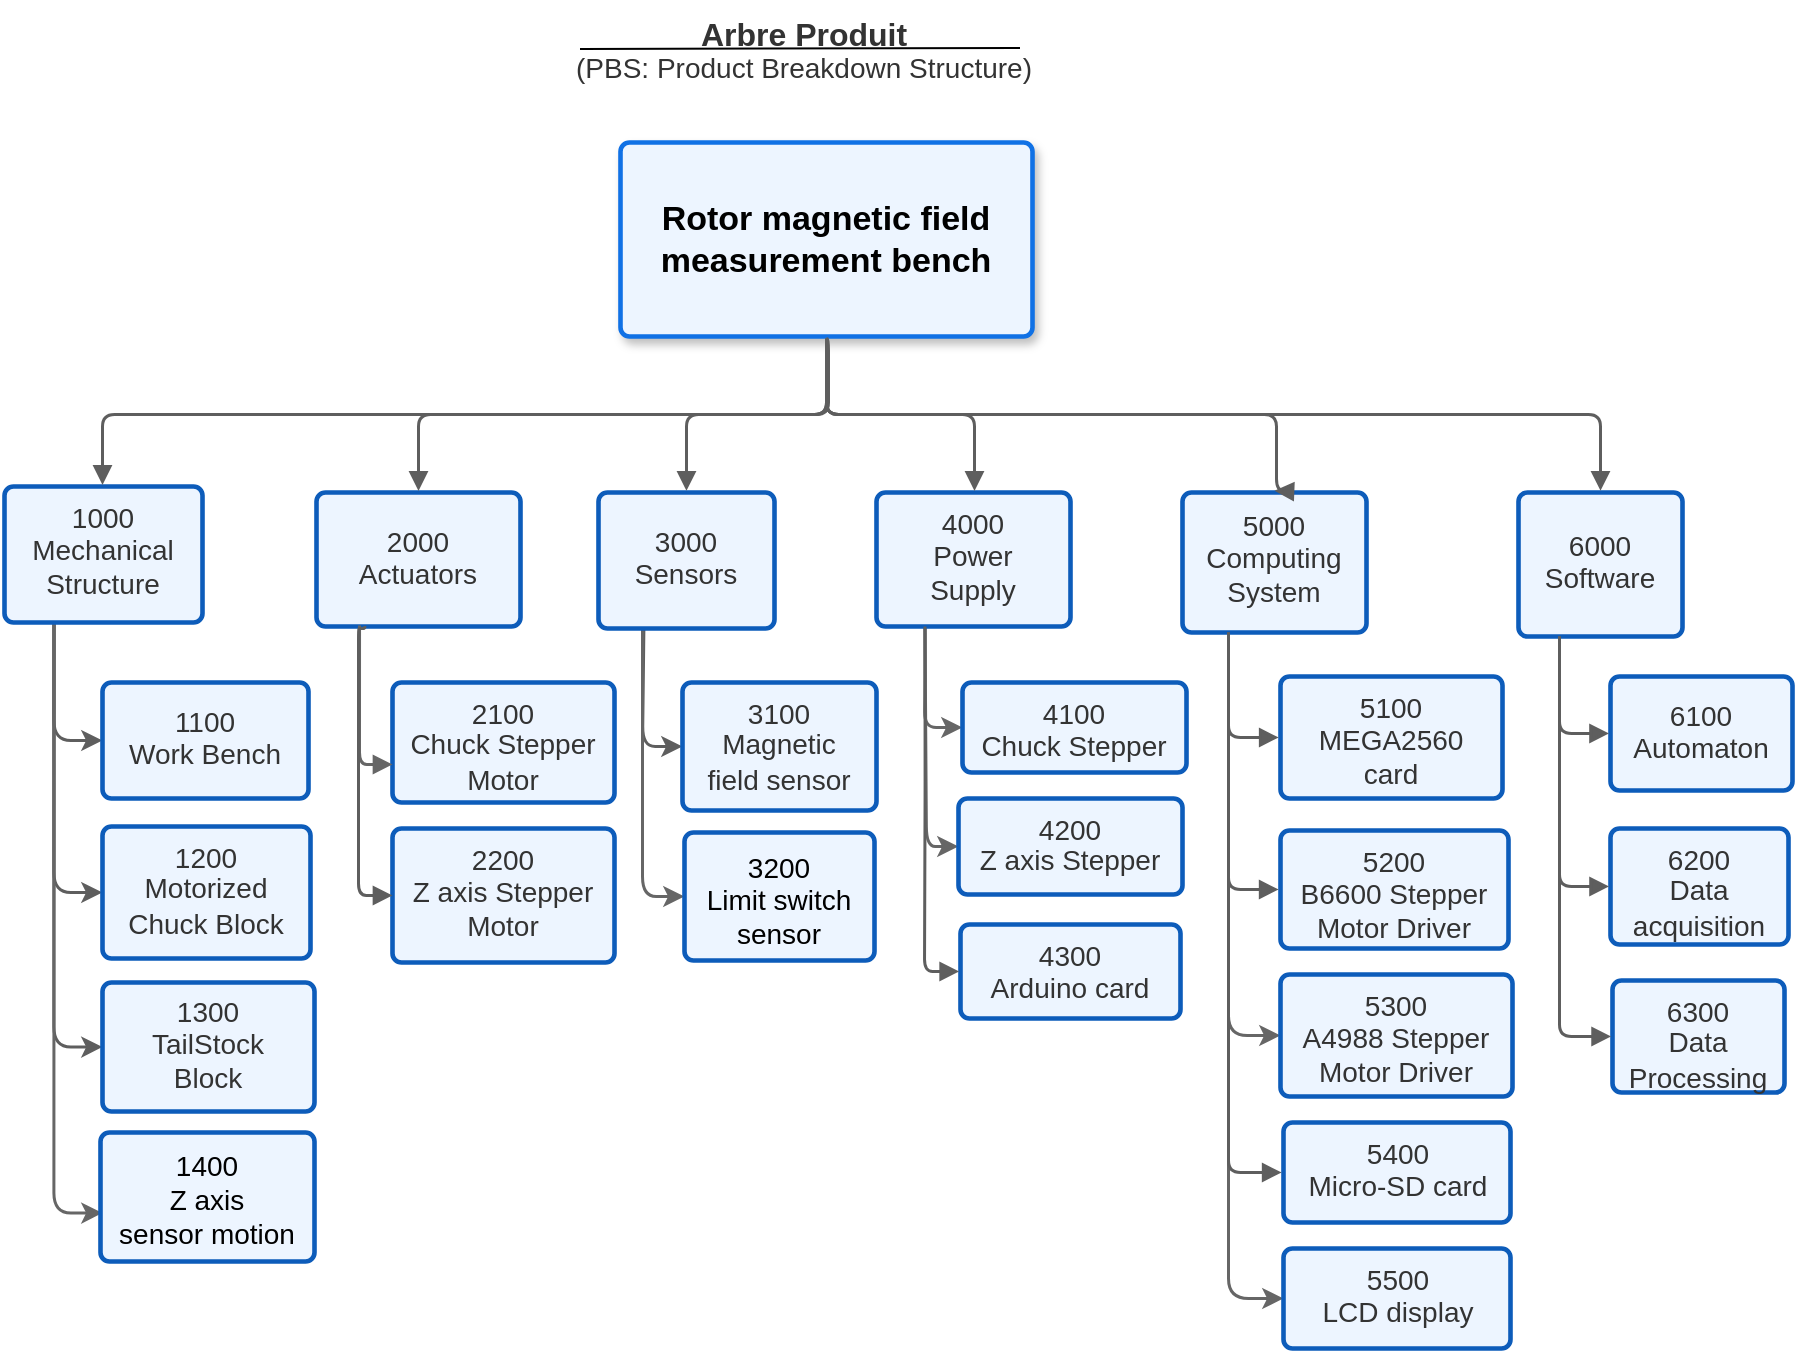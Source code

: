 <mxfile version="24.4.14" type="github" pages="3">
  <diagram id="VGt8NKjKaY3T89ASlulM" name="PBS">
    <mxGraphModel dx="1195" dy="663" grid="0" gridSize="10" guides="1" tooltips="1" connect="1" arrows="1" fold="1" page="0" pageScale="1" pageWidth="827" pageHeight="1169" math="0" shadow="0">
      <root>
        <mxCell id="0" />
        <mxCell id="1" parent="0" />
        <mxCell id="8GjarqtCZsp81MKR5A-h-42" value="Rotor magnetic field&#xa;measurement bench" style="html=1;overflow=block;blockSpacing=1;whiteSpace=wrap;fontSize=17;fontStyle=1;align=center;spacing=9;strokeColor=#1071e5;strokeOpacity=100;fillOpacity=100;rounded=1;absoluteArcSize=1;arcSize=9;fillColor=#edf5ff;strokeWidth=2.3;lucidId=op2DlNhiaoXF;shadow=1;" parent="1" vertex="1">
          <mxGeometry x="570" y="274" width="206" height="97" as="geometry" />
        </mxCell>
        <mxCell id="8GjarqtCZsp81MKR5A-h-43" value="&lt;div style=&quot;display: flex; justify-content: center; text-align: center; align-items: baseline; font-size: 16px; line-height: 1.25; margin-top: -2px;&quot;&gt;&lt;span style=&quot;&quot;&gt;&lt;span style=&quot;color: rgb(51, 51, 51); font-weight: bold;&quot;&gt;Arbre Produit&lt;/span&gt;&lt;span style=&quot;font-size: 14px; color: rgb(51, 51, 51); font-weight: bold;&quot;&gt;&lt;br&gt;&lt;/span&gt;&lt;/span&gt;&lt;/div&gt;&lt;div style=&quot;display: flex; justify-content: center; text-align: center; align-items: baseline; font-size: 14px; line-height: 1.25; margin-top: -2px;&quot;&gt;&lt;span style=&quot;font-size: 14px;&quot;&gt;&lt;span style=&quot;font-size: 14px; color: rgb(51, 51, 51);&quot;&gt;&lt;span style=&quot;font-size: 14px; color: rgb(51, 51, 51);&quot;&gt;(PBS: Product Breakdown Structure)&lt;/span&gt;&lt;/span&gt;&lt;/span&gt;&lt;/div&gt;" style="html=1;overflow=block;blockSpacing=1;whiteSpace=wrap;fontSize=14;spacing=3.8;strokeOpacity=0;fillOpacity=0;rounded=1;absoluteArcSize=1;arcSize=9;fillColor=#ffffff;strokeWidth=2.3;lucidId=op2DOxUPKWHS;" parent="1" vertex="1">
          <mxGeometry x="544" y="205" width="236" height="47" as="geometry" />
        </mxCell>
        <mxCell id="8GjarqtCZsp81MKR5A-h-85" style="edgeStyle=orthogonalEdgeStyle;rounded=1;orthogonalLoop=1;jettySize=auto;html=1;exitX=0.25;exitY=1;exitDx=0;exitDy=0;entryX=0;entryY=0.5;entryDx=0;entryDy=0;curved=0;strokeWidth=1.5;strokeColor=#5E5E5E;" parent="1" source="8GjarqtCZsp81MKR5A-h-45" target="8GjarqtCZsp81MKR5A-h-63" edge="1">
          <mxGeometry relative="1" as="geometry" />
        </mxCell>
        <mxCell id="8GjarqtCZsp81MKR5A-h-89" style="edgeStyle=orthogonalEdgeStyle;rounded=1;orthogonalLoop=1;jettySize=auto;html=1;exitX=0.25;exitY=1;exitDx=0;exitDy=0;entryX=0;entryY=0.5;entryDx=0;entryDy=0;curved=0;strokeColor=#5E5E5E;strokeWidth=1.5;" parent="1" source="8GjarqtCZsp81MKR5A-h-45" target="8GjarqtCZsp81MKR5A-h-64" edge="1">
          <mxGeometry relative="1" as="geometry" />
        </mxCell>
        <mxCell id="8GjarqtCZsp81MKR5A-h-90" style="edgeStyle=orthogonalEdgeStyle;rounded=1;orthogonalLoop=1;jettySize=auto;html=1;exitX=0.25;exitY=1;exitDx=0;exitDy=0;entryX=0;entryY=0.5;entryDx=0;entryDy=0;curved=0;strokeWidth=1.5;strokeColor=#5E5E5E;" parent="1" source="8GjarqtCZsp81MKR5A-h-45" target="8GjarqtCZsp81MKR5A-h-65" edge="1">
          <mxGeometry relative="1" as="geometry" />
        </mxCell>
        <mxCell id="QH--4bEgFCzSNv2URltK-6" style="edgeStyle=orthogonalEdgeStyle;rounded=1;orthogonalLoop=1;jettySize=auto;html=1;exitX=0.25;exitY=1;exitDx=0;exitDy=0;entryX=0;entryY=0.5;entryDx=0;entryDy=0;curved=0;strokeWidth=1.5;strokeColor=#666666;" edge="1" parent="1" source="8GjarqtCZsp81MKR5A-h-45">
          <mxGeometry relative="1" as="geometry">
            <mxPoint x="311" y="809.25" as="targetPoint" />
            <Array as="points">
              <mxPoint x="287" y="809" />
            </Array>
          </mxGeometry>
        </mxCell>
        <mxCell id="8GjarqtCZsp81MKR5A-h-45" value="&lt;div style=&quot;display: flex; justify-content: center; text-align: center; align-items: baseline; font-size: 14px; line-height: 1.25; margin-top: -2px;&quot;&gt;&lt;span style=&quot;font-size: 14px;&quot;&gt;&lt;span style=&quot;font-size: 14px; color: rgb(51, 51, 51);&quot;&gt;1000&lt;br&gt;&lt;/span&gt;&lt;/span&gt;&lt;/div&gt;&lt;div style=&quot;display: flex; justify-content: center; text-align: center; align-items: baseline; font-size: 14px; line-height: 1.25; margin-top: -2px;&quot;&gt;&lt;span style=&quot;font-size: 14px;&quot;&gt;&lt;span style=&quot;font-size: 14px; color: rgb(51, 51, 51);&quot;&gt;Mechanical Structure&lt;/span&gt;&lt;/span&gt;&lt;/div&gt;" style="html=1;overflow=block;blockSpacing=1;whiteSpace=wrap;fontSize=14;spacing=9;strokeColor=#0D5CBA;strokeOpacity=100;fillOpacity=100;rounded=1;absoluteArcSize=1;arcSize=9;fillColor=#edf5ff;strokeWidth=2.3;lucidId=op2DeZ.cYt9W;" parent="1" vertex="1">
          <mxGeometry x="262" y="446" width="99" height="68" as="geometry" />
        </mxCell>
        <mxCell id="8GjarqtCZsp81MKR5A-h-46" value="&lt;div style=&quot;display: flex; justify-content: center; text-align: center; align-items: baseline; font-size: 14px; line-height: 1.25; margin-top: -2px;&quot;&gt;&lt;span style=&quot;font-size: 14px;&quot;&gt;&lt;span style=&quot;font-size: 14px; color: rgb(51, 51, 51);&quot;&gt;2000&#xa;&lt;/span&gt;&lt;/span&gt;&lt;/div&gt;&lt;div style=&quot;display: flex; justify-content: center; text-align: center; align-items: baseline; font-size: 14px; line-height: 1.25; margin-top: -2px;&quot;&gt;&lt;span style=&quot;font-size: 14px;&quot;&gt;&lt;span style=&quot;font-size: 14px; color: rgb(51, 51, 51);&quot;&gt;Actuators&lt;/span&gt;&lt;/span&gt;&lt;/div&gt;" style="html=1;overflow=block;blockSpacing=1;whiteSpace=wrap;fontSize=14;spacing=9;strokeColor=#0D5CBA;strokeOpacity=100;fillOpacity=100;rounded=1;absoluteArcSize=1;arcSize=9;fillColor=#edf5ff;strokeWidth=2.3;lucidId=op2DIdq_~rvC;" parent="1" vertex="1">
          <mxGeometry x="418" y="449" width="102" height="67" as="geometry" />
        </mxCell>
        <mxCell id="8GjarqtCZsp81MKR5A-h-88" style="edgeStyle=orthogonalEdgeStyle;rounded=1;orthogonalLoop=1;jettySize=auto;html=1;exitX=0.258;exitY=0.976;exitDx=0;exitDy=0;entryX=0;entryY=0.5;entryDx=0;entryDy=0;strokeWidth=1.5;strokeColor=#5E5E5E;exitPerimeter=0;" parent="1" source="8GjarqtCZsp81MKR5A-h-47" target="8GjarqtCZsp81MKR5A-h-57" edge="1">
          <mxGeometry relative="1" as="geometry">
            <Array as="points">
              <mxPoint x="582" y="517" />
              <mxPoint x="581" y="517" />
              <mxPoint x="581" y="576" />
            </Array>
          </mxGeometry>
        </mxCell>
        <mxCell id="QH--4bEgFCzSNv2URltK-8" style="edgeStyle=orthogonalEdgeStyle;rounded=1;orthogonalLoop=1;jettySize=auto;html=1;exitX=0.25;exitY=1;exitDx=0;exitDy=0;entryX=0;entryY=0.5;entryDx=0;entryDy=0;strokeWidth=1.5;curved=0;strokeColor=#666666;" edge="1" parent="1" source="8GjarqtCZsp81MKR5A-h-47" target="QH--4bEgFCzSNv2URltK-7">
          <mxGeometry relative="1" as="geometry" />
        </mxCell>
        <mxCell id="8GjarqtCZsp81MKR5A-h-47" value="&lt;div style=&quot;display: flex; justify-content: center; text-align: center; align-items: baseline; font-size: 14px; line-height: 1.25; margin-top: -2px;&quot;&gt;&lt;span style=&quot;font-size: 14px;&quot;&gt;&lt;span style=&quot;font-size: 14px; color: rgb(51, 51, 51);&quot;&gt;3000&#xa;&lt;/span&gt;&lt;/span&gt;&lt;/div&gt;&lt;div style=&quot;display: flex; justify-content: center; text-align: center; align-items: baseline; font-size: 14px; line-height: 1.25; margin-top: -2px;&quot;&gt;&lt;span style=&quot;font-size: 14px;&quot;&gt;&lt;span style=&quot;font-size: 14px; color: rgb(51, 51, 51);&quot;&gt;Sensors&lt;/span&gt;&lt;/span&gt;&lt;/div&gt;" style="html=1;overflow=block;blockSpacing=1;whiteSpace=wrap;fontSize=14;spacing=9;strokeColor=#0D5CBA;strokeOpacity=100;fillOpacity=100;rounded=1;absoluteArcSize=1;arcSize=9;fillColor=#edf5ff;strokeWidth=2.3;lucidId=op2DrcHy-5GN;" parent="1" vertex="1">
          <mxGeometry x="559" y="449" width="88" height="68" as="geometry" />
        </mxCell>
        <mxCell id="QH--4bEgFCzSNv2URltK-11" style="edgeStyle=orthogonalEdgeStyle;rounded=1;orthogonalLoop=1;jettySize=auto;html=1;exitX=0.25;exitY=1;exitDx=0;exitDy=0;entryX=0;entryY=0.5;entryDx=0;entryDy=0;curved=0;strokeWidth=1.5;strokeColor=#666666;" edge="1" parent="1" source="8GjarqtCZsp81MKR5A-h-48" target="8GjarqtCZsp81MKR5A-h-59">
          <mxGeometry relative="1" as="geometry">
            <Array as="points">
              <mxPoint x="722" y="541" />
              <mxPoint x="722" y="567" />
            </Array>
          </mxGeometry>
        </mxCell>
        <mxCell id="QH--4bEgFCzSNv2URltK-12" style="edgeStyle=orthogonalEdgeStyle;rounded=1;orthogonalLoop=1;jettySize=auto;html=1;exitX=0.25;exitY=1;exitDx=0;exitDy=0;entryX=0;entryY=0.5;entryDx=0;entryDy=0;curved=0;strokeColor=#666666;strokeWidth=1.5;" edge="1" parent="1" source="8GjarqtCZsp81MKR5A-h-48" target="QH--4bEgFCzSNv2URltK-10">
          <mxGeometry relative="1" as="geometry">
            <Array as="points">
              <mxPoint x="723" y="516" />
              <mxPoint x="723" y="634" />
            </Array>
          </mxGeometry>
        </mxCell>
        <mxCell id="8GjarqtCZsp81MKR5A-h-48" value="&lt;div style=&quot;display: flex; justify-content: center; text-align: center; align-items: baseline; font-size: 14px; line-height: 1.25; margin-top: -2px;&quot;&gt;&lt;span style=&quot;font-size: 14px;&quot;&gt;&lt;span style=&quot;font-size: 14px; color: rgb(51, 51, 51);&quot;&gt;4000&#xa;&lt;/span&gt;&lt;/span&gt;&lt;/div&gt;&lt;div style=&quot;display: flex; justify-content: center; text-align: center; align-items: baseline; font-size: 14px; line-height: 1.25; margin-top: -2px;&quot;&gt;&lt;span style=&quot;font-size: 14px;&quot;&gt;&lt;span style=&quot;font-size: 14px; color: rgb(51, 51, 51);&quot;&gt;Power Supply&lt;/span&gt;&lt;/span&gt;&lt;/div&gt;" style="html=1;overflow=block;blockSpacing=1;whiteSpace=wrap;fontSize=14;spacing=9;strokeColor=#0D5CBA;strokeOpacity=100;fillOpacity=100;rounded=1;absoluteArcSize=1;arcSize=9;fillColor=#edf5ff;strokeWidth=2.3;lucidId=op2DH3rtzFCJ;" parent="1" vertex="1">
          <mxGeometry x="698" y="449" width="97" height="67" as="geometry" />
        </mxCell>
        <mxCell id="QH--4bEgFCzSNv2URltK-13" style="edgeStyle=orthogonalEdgeStyle;rounded=1;orthogonalLoop=1;jettySize=auto;html=1;exitX=0.25;exitY=1;exitDx=0;exitDy=0;entryX=0;entryY=0.5;entryDx=0;entryDy=0;strokeColor=#666666;curved=0;strokeWidth=1.5;" edge="1" parent="1" source="8GjarqtCZsp81MKR5A-h-49" target="QH--4bEgFCzSNv2URltK-1">
          <mxGeometry relative="1" as="geometry" />
        </mxCell>
        <mxCell id="QH--4bEgFCzSNv2URltK-15" style="edgeStyle=orthogonalEdgeStyle;rounded=1;orthogonalLoop=1;jettySize=auto;html=1;exitX=0.25;exitY=1;exitDx=0;exitDy=0;entryX=0;entryY=0.5;entryDx=0;entryDy=0;curved=0;strokeColor=#666666;strokeWidth=1.5;" edge="1" parent="1" source="8GjarqtCZsp81MKR5A-h-49" target="QH--4bEgFCzSNv2URltK-14">
          <mxGeometry relative="1" as="geometry" />
        </mxCell>
        <mxCell id="8GjarqtCZsp81MKR5A-h-49" value="&lt;div style=&quot;display: flex; justify-content: center; text-align: center; align-items: baseline; font-size: 14px; line-height: 1.25; margin-top: -2px;&quot;&gt;&lt;span style=&quot;font-size: 14px;&quot;&gt;&lt;span style=&quot;font-size: 14px; color: rgb(51, 51, 51);&quot;&gt;5000&#xa;&lt;/span&gt;&lt;/span&gt;&lt;/div&gt;&lt;div style=&quot;display: flex; justify-content: center; text-align: center; align-items: baseline; font-size: 14px; line-height: 1.25; margin-top: -2px;&quot;&gt;&lt;span style=&quot;font-size: 14px;&quot;&gt;&lt;span style=&quot;font-size: 14px; color: rgb(51, 51, 51);&quot;&gt;Computing System&lt;/span&gt;&lt;/span&gt;&lt;/div&gt;" style="html=1;overflow=block;blockSpacing=1;whiteSpace=wrap;fontSize=14;spacing=9;strokeColor=#0D5CBA;strokeOpacity=100;fillOpacity=100;rounded=1;absoluteArcSize=1;arcSize=9;fillColor=#edf5ff;strokeWidth=2.3;lucidId=op2DZ983SHyo;" parent="1" vertex="1">
          <mxGeometry x="851" y="449" width="92" height="70" as="geometry" />
        </mxCell>
        <mxCell id="8GjarqtCZsp81MKR5A-h-50" value="" style="html=1;jettySize=18;whiteSpace=wrap;fontSize=14;strokeColor=#5E5E5E;strokeWidth=1.5;rounded=1;arcSize=12;edgeStyle=orthogonalEdgeStyle;startArrow=none;endArrow=block;endFill=1;exitX=0.5;exitY=1.011;exitPerimeter=0;entryX=0.5;entryY=-0.012;entryPerimeter=0;lucidId=op2D4Qm-s5.9;" parent="1" source="8GjarqtCZsp81MKR5A-h-42" target="8GjarqtCZsp81MKR5A-h-45" edge="1">
          <mxGeometry width="100" height="100" relative="1" as="geometry">
            <Array as="points">
              <mxPoint x="674" y="372" />
              <mxPoint x="674" y="410" />
              <mxPoint x="311" y="410" />
              <mxPoint x="311" y="445" />
            </Array>
          </mxGeometry>
        </mxCell>
        <mxCell id="8GjarqtCZsp81MKR5A-h-51" value="" style="html=1;jettySize=18;whiteSpace=wrap;fontSize=14;strokeColor=#5E5E5E;strokeWidth=1.5;rounded=1;arcSize=12;edgeStyle=orthogonalEdgeStyle;startArrow=none;endArrow=block;endFill=1;exitX=0.5;exitY=1.011;exitPerimeter=0;entryX=0.5;entryY=-0.012;entryPerimeter=0;lucidId=op2DSndrqWX7;" parent="1" source="8GjarqtCZsp81MKR5A-h-42" target="8GjarqtCZsp81MKR5A-h-46" edge="1">
          <mxGeometry width="100" height="100" relative="1" as="geometry">
            <Array as="points">
              <mxPoint x="673" y="410" />
              <mxPoint x="469" y="410" />
            </Array>
          </mxGeometry>
        </mxCell>
        <mxCell id="8GjarqtCZsp81MKR5A-h-52" value="" style="html=1;jettySize=18;whiteSpace=wrap;fontSize=14;strokeColor=#5E5E5E;strokeWidth=1.5;rounded=1;arcSize=12;edgeStyle=orthogonalEdgeStyle;startArrow=none;endArrow=block;endFill=1;exitX=0.5;exitY=1.011;exitPerimeter=0;entryX=0.5;entryY=-0.012;entryPerimeter=0;lucidId=op2DwWMJoZg.;" parent="1" source="8GjarqtCZsp81MKR5A-h-42" target="8GjarqtCZsp81MKR5A-h-47" edge="1">
          <mxGeometry width="100" height="100" relative="1" as="geometry">
            <Array as="points">
              <mxPoint x="673" y="410" />
              <mxPoint x="603" y="410" />
            </Array>
          </mxGeometry>
        </mxCell>
        <mxCell id="8GjarqtCZsp81MKR5A-h-53" value="" style="html=1;jettySize=18;whiteSpace=wrap;fontSize=14;strokeColor=#5E5E5E;strokeWidth=1.5;rounded=1;arcSize=12;edgeStyle=orthogonalEdgeStyle;startArrow=none;endArrow=block;endFill=1;exitX=0.5;exitY=1.011;exitPerimeter=0;entryX=0.5;entryY=-0.012;entryPerimeter=0;lucidId=op2DVnM9Jc29;" parent="1" source="8GjarqtCZsp81MKR5A-h-42" target="8GjarqtCZsp81MKR5A-h-48" edge="1">
          <mxGeometry width="100" height="100" relative="1" as="geometry">
            <Array as="points">
              <mxPoint x="673" y="410" />
              <mxPoint x="747" y="410" />
              <mxPoint x="747" y="448" />
            </Array>
          </mxGeometry>
        </mxCell>
        <mxCell id="8GjarqtCZsp81MKR5A-h-54" value="" style="html=1;jettySize=18;whiteSpace=wrap;fontSize=14;strokeColor=#5E5E5E;strokeWidth=1.5;rounded=1;arcSize=12;edgeStyle=orthogonalEdgeStyle;startArrow=none;endArrow=block;endFill=1;exitX=0.5;exitY=1.011;exitPerimeter=0;entryX=0.5;entryY=-0.012;entryPerimeter=0;lucidId=op2DF9aEdJrC;" parent="1" source="8GjarqtCZsp81MKR5A-h-42" target="8GjarqtCZsp81MKR5A-h-49" edge="1">
          <mxGeometry width="100" height="100" relative="1" as="geometry">
            <Array as="points">
              <mxPoint x="673" y="410" />
              <mxPoint x="898" y="410" />
              <mxPoint x="898" y="448" />
            </Array>
          </mxGeometry>
        </mxCell>
        <mxCell id="8GjarqtCZsp81MKR5A-h-55" value="&lt;div style=&quot;display: flex; justify-content: center; text-align: center; align-items: baseline; font-size: 14px; line-height: 1.25; margin-top: -2px;&quot;&gt;&lt;span style=&quot;font-size: 14px;&quot;&gt;&lt;span style=&quot;font-size: 14px; color: rgb(51, 51, 51);&quot;&gt;2100&lt;br&gt;&lt;/span&gt;&lt;/span&gt;&lt;/div&gt;&lt;div style=&quot;display: flex; justify-content: center; text-align: center; align-items: baseline; font-size: 14px; line-height: 1.25; margin-top: -2px;&quot;&gt;&lt;span style=&quot;font-size: 14px;&quot;&gt;&lt;span style=&quot;font-size: 14px; color: rgb(51, 51, 51);&quot;&gt;Chuck Stepper Motor&lt;/span&gt;&lt;/span&gt;&lt;/div&gt;" style="html=1;overflow=block;blockSpacing=1;whiteSpace=wrap;fontSize=14;spacing=9;strokeColor=#0D5CBA;strokeOpacity=100;fillOpacity=100;rounded=1;absoluteArcSize=1;arcSize=9;fillColor=#edf5ff;strokeWidth=2.3;lucidId=op2DPShWuuZC;" parent="1" vertex="1">
          <mxGeometry x="456" y="544" width="111" height="60" as="geometry" />
        </mxCell>
        <mxCell id="8GjarqtCZsp81MKR5A-h-56" value="" style="html=1;jettySize=18;whiteSpace=wrap;fontSize=14;strokeColor=#666666;strokeWidth=1.5;rounded=1;arcSize=12;edgeStyle=orthogonalEdgeStyle;startArrow=none;endArrow=block;endFill=1;exitX=0.211;exitY=0.992;lucidId=op2D_loqMMDQ;exitDx=0;exitDy=0;exitPerimeter=0;" parent="1" source="8GjarqtCZsp81MKR5A-h-46" edge="1">
          <mxGeometry width="100" height="100" relative="1" as="geometry">
            <Array as="points">
              <mxPoint x="440" y="585" />
            </Array>
            <mxPoint x="408.252" y="516.804" as="sourcePoint" />
            <mxPoint x="456" y="585" as="targetPoint" />
          </mxGeometry>
        </mxCell>
        <mxCell id="8GjarqtCZsp81MKR5A-h-57" value="&lt;div style=&quot;display: flex; justify-content: center; text-align: center; align-items: baseline; font-size: 14px; line-height: 1.25; margin-top: -2px;&quot;&gt;&lt;span style=&quot;font-size: 14px;&quot;&gt;&lt;span style=&quot;font-size: 14px; color: rgb(51, 51, 51);&quot;&gt;3100&#xa;&lt;/span&gt;&lt;/span&gt;&lt;/div&gt;&lt;div style=&quot;display: flex; justify-content: center; text-align: center; align-items: baseline; font-size: 14px; line-height: 1.25; margin-top: -2px;&quot;&gt;&lt;span style=&quot;font-size: 14px;&quot;&gt;&lt;span style=&quot;font-size: 14px; color: rgb(51, 51, 51);&quot;&gt;Magnetic field sensor&lt;/span&gt;&lt;/span&gt;&lt;/div&gt;" style="html=1;overflow=block;blockSpacing=1;whiteSpace=wrap;fontSize=14;spacing=9;strokeColor=#0D5CBA;strokeOpacity=100;fillOpacity=100;rounded=1;absoluteArcSize=1;arcSize=9;fillColor=#edf5ff;strokeWidth=2.3;lucidId=op2D3rJPvKz7;" parent="1" vertex="1">
          <mxGeometry x="601" y="544" width="97" height="64" as="geometry" />
        </mxCell>
        <mxCell id="8GjarqtCZsp81MKR5A-h-59" value="&lt;div style=&quot;display: flex; justify-content: center; text-align: center; align-items: baseline; font-size: 14px; line-height: 1.25; margin-top: -2px;&quot;&gt;&lt;span style=&quot;font-size: 14px;&quot;&gt;&lt;span style=&quot;font-size: 14px; color: rgb(51, 51, 51);&quot;&gt;4100&lt;br&gt;&lt;/span&gt;&lt;/span&gt;&lt;/div&gt;&lt;div style=&quot;display: flex; justify-content: center; text-align: center; align-items: baseline; font-size: 14px; line-height: 1.25; margin-top: -2px;&quot;&gt;&lt;span style=&quot;font-size: 14px;&quot;&gt;&lt;span style=&quot;font-size: 14px; color: rgb(51, 51, 51);&quot;&gt;Chuck Stepper &lt;br&gt;&lt;/span&gt;&lt;/span&gt;&lt;/div&gt;" style="html=1;overflow=block;blockSpacing=1;whiteSpace=wrap;fontSize=14;spacing=9;strokeColor=#0D5CBA;strokeOpacity=100;fillOpacity=100;rounded=1;absoluteArcSize=1;arcSize=9;fillColor=#edf5ff;strokeWidth=2.3;lucidId=op2DEWVl0N-0;" parent="1" vertex="1">
          <mxGeometry x="741" y="544" width="112" height="45" as="geometry" />
        </mxCell>
        <mxCell id="8GjarqtCZsp81MKR5A-h-60" value="&lt;div style=&quot;display: flex; justify-content: center; text-align: center; align-items: baseline; font-size: 14px; line-height: 1.25; margin-top: -2px;&quot;&gt;&lt;span style=&quot;font-size: 14px;&quot;&gt;&lt;span style=&quot;font-size: 14px; color: rgb(51, 51, 51);&quot;&gt;4300&lt;br&gt;&lt;/span&gt;&lt;/span&gt;&lt;/div&gt;&lt;div style=&quot;display: flex; justify-content: center; text-align: center; align-items: baseline; font-size: 14px; line-height: 1.25; margin-top: -2px;&quot;&gt;&lt;span style=&quot;font-size: 14px;&quot;&gt;&lt;span style=&quot;font-size: 14px; color: rgb(51, 51, 51);&quot;&gt;Arduino card&lt;br&gt;&lt;/span&gt;&lt;/span&gt;&lt;/div&gt;" style="html=1;overflow=block;blockSpacing=1;whiteSpace=wrap;fontSize=14;spacing=9;strokeColor=#0D5CBA;strokeOpacity=100;fillOpacity=100;rounded=1;absoluteArcSize=1;arcSize=9;fillColor=#edf5ff;strokeWidth=2.3;lucidId=op2DUKm2hryK;" parent="1" vertex="1">
          <mxGeometry x="740" y="665" width="110" height="47" as="geometry" />
        </mxCell>
        <mxCell id="8GjarqtCZsp81MKR5A-h-62" value="" style="html=1;jettySize=18;whiteSpace=wrap;fontSize=14;strokeColor=#5E5E5E;strokeWidth=1.5;rounded=1;arcSize=12;edgeStyle=orthogonalEdgeStyle;startArrow=none;endArrow=block;endFill=1;exitX=0.25;exitY=1;entryX=-0.006;entryY=0.5;entryPerimeter=0;lucidId=op2D~V.C5mhO;exitDx=0;exitDy=0;" parent="1" source="8GjarqtCZsp81MKR5A-h-48" target="8GjarqtCZsp81MKR5A-h-60" edge="1">
          <mxGeometry width="100" height="100" relative="1" as="geometry">
            <Array as="points">
              <mxPoint x="722" y="597" />
              <mxPoint x="722" y="689" />
            </Array>
          </mxGeometry>
        </mxCell>
        <mxCell id="8GjarqtCZsp81MKR5A-h-63" value="&lt;div style=&quot;display: flex; justify-content: center; text-align: center; align-items: baseline; font-size: 14px; line-height: 1.25; margin-top: -2px;&quot;&gt;&lt;span style=&quot;font-size: 14px;&quot;&gt;&lt;span style=&quot;font-size: 14px; color: rgb(51, 51, 51);&quot;&gt;1100&#xa;&lt;/span&gt;&lt;/span&gt;&lt;/div&gt;&lt;div style=&quot;display: flex; justify-content: center; text-align: center; align-items: baseline; font-size: 14px; line-height: 1.25; margin-top: -2px;&quot;&gt;&lt;span style=&quot;font-size: 14px;&quot;&gt;&lt;span style=&quot;font-size: 14px; color: rgb(51, 51, 51);&quot;&gt;Work Bench&lt;/span&gt;&lt;/span&gt;&lt;/div&gt;" style="html=1;overflow=block;blockSpacing=1;whiteSpace=wrap;fontSize=14;spacing=9;strokeColor=#0D5CBA;strokeOpacity=100;fillOpacity=100;rounded=1;absoluteArcSize=1;arcSize=9;fillColor=#edf5ff;strokeWidth=2.3;lucidId=op2DwUtpFRGd;" parent="1" vertex="1">
          <mxGeometry x="311" y="544" width="103" height="58" as="geometry" />
        </mxCell>
        <mxCell id="8GjarqtCZsp81MKR5A-h-64" value="&lt;div style=&quot;display: flex; justify-content: center; text-align: center; align-items: baseline; font-size: 14px; line-height: 1.25; margin-top: -2px;&quot;&gt;&lt;span style=&quot;font-size: 14px;&quot;&gt;&lt;span style=&quot;font-size: 14px; color: rgb(51, 51, 51);&quot;&gt;1200&lt;br&gt;&lt;/span&gt;&lt;/span&gt;&lt;/div&gt;&lt;div style=&quot;display: flex; justify-content: center; text-align: center; align-items: baseline; font-size: 14px; line-height: 1.25; margin-top: -2px;&quot;&gt;&lt;span style=&quot;font-size: 14px;&quot;&gt;&lt;span style=&quot;font-size: 14px; color: rgb(51, 51, 51);&quot;&gt;Motorized Chuck Block&lt;/span&gt;&lt;/span&gt;&lt;/div&gt;" style="html=1;overflow=block;blockSpacing=1;whiteSpace=wrap;fontSize=14;spacing=9;strokeColor=#0D5CBA;strokeOpacity=100;fillOpacity=100;rounded=1;absoluteArcSize=1;arcSize=9;fillColor=#edf5ff;strokeWidth=2.3;lucidId=op2D1d5.EJ8E;" parent="1" vertex="1">
          <mxGeometry x="311" y="616" width="104" height="66" as="geometry" />
        </mxCell>
        <mxCell id="8GjarqtCZsp81MKR5A-h-65" value="&lt;div style=&quot;display: flex; justify-content: center; text-align: center; align-items: baseline; font-size: 14px; line-height: 1.25; margin-top: -2px;&quot;&gt;&lt;span style=&quot;font-size: 14px;&quot;&gt;&lt;span style=&quot;font-size: 14px; color: rgb(51, 51, 51);&quot;&gt;1300&lt;br&gt;&lt;/span&gt;&lt;/span&gt;&lt;/div&gt;&lt;div style=&quot;display: flex; justify-content: center; text-align: center; align-items: baseline; font-size: 14px; line-height: 1.25; margin-top: -2px;&quot;&gt;&lt;span style=&quot;font-size: 14px;&quot;&gt;&lt;span style=&quot;font-size: 14px; color: rgb(51, 51, 51);&quot;&gt;TailStock Block&lt;/span&gt;&lt;/span&gt;&lt;/div&gt;" style="html=1;overflow=block;blockSpacing=1;whiteSpace=wrap;fontSize=14;spacing=9;strokeColor=#0D5CBA;strokeOpacity=100;fillOpacity=100;rounded=1;absoluteArcSize=1;arcSize=9;fillColor=#edf5ff;strokeWidth=2.3;lucidId=op2DaYbvGgqG;" parent="1" vertex="1">
          <mxGeometry x="311" y="694" width="106" height="64.5" as="geometry" />
        </mxCell>
        <mxCell id="8GjarqtCZsp81MKR5A-h-69" value="&lt;div style=&quot;display: flex; justify-content: center; text-align: center; align-items: baseline; font-size: 14px; line-height: 1.25; margin-top: -2px;&quot;&gt;&lt;span style=&quot;font-size: 14px;&quot;&gt;&lt;span style=&quot;font-size: 14px; color: rgb(51, 51, 51);&quot;&gt;5100&lt;br&gt;&lt;/span&gt;&lt;/span&gt;&lt;/div&gt;&lt;div style=&quot;display: flex; justify-content: center; text-align: center; align-items: baseline; font-size: 14px; line-height: 1.25; margin-top: -2px;&quot;&gt;&lt;span style=&quot;font-size: 14px;&quot;&gt;&lt;span style=&quot;font-size: 14px; color: rgb(51, 51, 51);&quot;&gt;MEGA2560 card&lt;/span&gt;&lt;/span&gt;&lt;/div&gt;" style="html=1;overflow=block;blockSpacing=1;whiteSpace=wrap;fontSize=14;spacing=9;strokeColor=#0D5CBA;strokeOpacity=100;fillOpacity=100;rounded=1;absoluteArcSize=1;arcSize=9;fillColor=#edf5ff;strokeWidth=2.3;lucidId=op2DwiNkQa2K;" parent="1" vertex="1">
          <mxGeometry x="900" y="541" width="111" height="61" as="geometry" />
        </mxCell>
        <mxCell id="8GjarqtCZsp81MKR5A-h-70" value="" style="html=1;jettySize=18;whiteSpace=wrap;fontSize=14;strokeColor=#5E5E5E;strokeWidth=1.5;rounded=1;arcSize=12;edgeStyle=orthogonalEdgeStyle;startArrow=none;endArrow=block;endFill=1;exitX=0.25;exitY=1;entryX=-0.008;entryY=0.5;entryPerimeter=0;lucidId=op2DSFLO5KK~;exitDx=0;exitDy=0;" parent="1" source="8GjarqtCZsp81MKR5A-h-49" target="8GjarqtCZsp81MKR5A-h-69" edge="1">
          <mxGeometry width="100" height="100" relative="1" as="geometry">
            <Array as="points" />
          </mxGeometry>
        </mxCell>
        <mxCell id="8GjarqtCZsp81MKR5A-h-71" value="&lt;div style=&quot;display: flex; justify-content: center; text-align: center; align-items: baseline; font-size: 14px; line-height: 1.25; margin-top: -2px;&quot;&gt;&lt;span style=&quot;font-size: 14px;&quot;&gt;&lt;span style=&quot;font-size: 14px; color: rgb(51, 51, 51);&quot;&gt;5200&lt;br&gt;&lt;/span&gt;&lt;/span&gt;&lt;/div&gt;&lt;div style=&quot;display: flex; justify-content: center; text-align: center; align-items: baseline; font-size: 14px; line-height: 1.25; margin-top: -2px;&quot;&gt;&lt;span style=&quot;font-size: 14px;&quot;&gt;&lt;span style=&quot;font-size: 14px; color: rgb(51, 51, 51);&quot;&gt;B6600 Stepper Motor Driver &lt;/span&gt;&lt;/span&gt;&lt;/div&gt;" style="html=1;overflow=block;blockSpacing=1;whiteSpace=wrap;fontSize=14;spacing=9;strokeColor=#0D5CBA;strokeOpacity=100;fillOpacity=100;rounded=1;absoluteArcSize=1;arcSize=9;fillColor=#edf5ff;strokeWidth=2.3;lucidId=QH2DF~hNH7CZ;" parent="1" vertex="1">
          <mxGeometry x="900" y="618" width="114" height="59" as="geometry" />
        </mxCell>
        <mxCell id="8GjarqtCZsp81MKR5A-h-72" value="" style="html=1;jettySize=18;whiteSpace=wrap;fontSize=14;strokeColor=#5E5E5E;strokeWidth=1.5;rounded=1;arcSize=12;edgeStyle=orthogonalEdgeStyle;startArrow=none;endArrow=block;endFill=1;exitX=0.25;exitY=1;entryX=-0.008;entryY=0.5;entryPerimeter=0;lucidId=vI2D_zl7JVAI;exitDx=0;exitDy=0;" parent="1" source="8GjarqtCZsp81MKR5A-h-49" target="8GjarqtCZsp81MKR5A-h-71" edge="1">
          <mxGeometry width="100" height="100" relative="1" as="geometry">
            <Array as="points" />
          </mxGeometry>
        </mxCell>
        <mxCell id="8GjarqtCZsp81MKR5A-h-73" value="&lt;div style=&quot;display: flex; justify-content: center; text-align: center; align-items: baseline; font-size: 14px; line-height: 1.25; margin-top: -2px;&quot;&gt;&lt;span style=&quot;font-size: 14px;&quot;&gt;&lt;span style=&quot;font-size: 14px; color: rgb(51, 51, 51);&quot;&gt;5400&lt;br&gt;&lt;/span&gt;&lt;/span&gt;&lt;/div&gt;&lt;div style=&quot;display: flex; justify-content: center; text-align: center; align-items: baseline; font-size: 14px; line-height: 1.25; margin-top: -2px;&quot;&gt;&lt;span style=&quot;font-size: 14px;&quot;&gt;&lt;span style=&quot;font-size: 14px; color: rgb(51, 51, 51);&quot;&gt;Micro-SD card&lt;/span&gt;&lt;/span&gt;&lt;/div&gt;" style="html=1;overflow=block;blockSpacing=1;whiteSpace=wrap;fontSize=14;spacing=9;strokeColor=#0D5CBA;strokeOpacity=100;fillOpacity=100;rounded=1;absoluteArcSize=1;arcSize=9;fillColor=#edf5ff;strokeWidth=2.3;lucidId=jJ2DOeKgWx2X;" parent="1" vertex="1">
          <mxGeometry x="901.5" y="764" width="113.5" height="50" as="geometry" />
        </mxCell>
        <mxCell id="8GjarqtCZsp81MKR5A-h-74" value="" style="html=1;jettySize=18;whiteSpace=wrap;fontSize=14;strokeColor=#5E5E5E;strokeWidth=1.5;rounded=1;arcSize=12;edgeStyle=orthogonalEdgeStyle;startArrow=none;endArrow=block;endFill=1;exitX=0.25;exitY=1;entryX=-0.008;entryY=0.5;entryPerimeter=0;lucidId=yM2DXgf9nWSb;exitDx=0;exitDy=0;" parent="1" source="8GjarqtCZsp81MKR5A-h-49" target="8GjarqtCZsp81MKR5A-h-73" edge="1">
          <mxGeometry width="100" height="100" relative="1" as="geometry">
            <Array as="points" />
          </mxGeometry>
        </mxCell>
        <mxCell id="8GjarqtCZsp81MKR5A-h-75" value="&lt;div style=&quot;display: flex; justify-content: center; text-align: center; align-items: baseline; font-size: 14px; line-height: 1.25; margin-top: -2px;&quot;&gt;&lt;span style=&quot;font-size: 14px;&quot;&gt;&lt;span style=&quot;font-size: 14px; color: rgb(51, 51, 51);&quot;&gt;6000&#xa;&lt;/span&gt;&lt;/span&gt;&lt;/div&gt;&lt;div style=&quot;display: flex; justify-content: center; text-align: center; align-items: baseline; font-size: 14px; line-height: 1.25; margin-top: -2px;&quot;&gt;&lt;span style=&quot;font-size: 14px;&quot;&gt;&lt;span style=&quot;font-size: 14px; color: rgb(51, 51, 51);&quot;&gt;Software&lt;/span&gt;&lt;/span&gt;&lt;/div&gt;" style="html=1;overflow=block;blockSpacing=1;whiteSpace=wrap;fontSize=14;spacing=9;strokeColor=#0D5CBA;strokeOpacity=100;fillOpacity=100;rounded=1;absoluteArcSize=1;arcSize=9;fillColor=#edf5ff;strokeWidth=2.3;lucidId=RX2Dc.WBU14V;" parent="1" vertex="1">
          <mxGeometry x="1019" y="449" width="82" height="72" as="geometry" />
        </mxCell>
        <mxCell id="8GjarqtCZsp81MKR5A-h-76" value="" style="html=1;jettySize=18;whiteSpace=wrap;fontSize=14;strokeColor=#5E5E5E;strokeWidth=1.5;rounded=1;arcSize=12;edgeStyle=orthogonalEdgeStyle;startArrow=none;endArrow=block;endFill=1;exitX=0.5;exitY=1.011;exitPerimeter=0;entryX=0.5;entryY=-0.012;entryPerimeter=0;lucidId=4Y2Dq01y5dqt;" parent="1" source="8GjarqtCZsp81MKR5A-h-42" target="8GjarqtCZsp81MKR5A-h-75" edge="1">
          <mxGeometry width="100" height="100" relative="1" as="geometry">
            <Array as="points">
              <mxPoint x="673" y="410" />
              <mxPoint x="1060" y="410" />
            </Array>
          </mxGeometry>
        </mxCell>
        <mxCell id="8GjarqtCZsp81MKR5A-h-77" value="&lt;div style=&quot;display: flex; justify-content: center; text-align: center; align-items: baseline; font-size: 14px; line-height: 1.25; margin-top: -2px;&quot;&gt;&lt;span style=&quot;font-size: 14px;&quot;&gt;&lt;span style=&quot;font-size: 14px; color: rgb(51, 51, 51);&quot;&gt;6100&#xa;&lt;/span&gt;&lt;/span&gt;&lt;/div&gt;&lt;div style=&quot;display: flex; justify-content: center; text-align: center; align-items: baseline; font-size: 14px; line-height: 1.25; margin-top: -2px;&quot;&gt;&lt;span style=&quot;font-size: 14px;&quot;&gt;&lt;span style=&quot;font-size: 14px; color: rgb(51, 51, 51);&quot;&gt;Automaton&lt;/span&gt;&lt;/span&gt;&lt;/div&gt;" style="html=1;overflow=block;blockSpacing=1;whiteSpace=wrap;fontSize=14;spacing=9;strokeColor=#0D5CBA;strokeOpacity=100;fillOpacity=100;rounded=1;absoluteArcSize=1;arcSize=9;fillColor=#edf5ff;strokeWidth=2.3;lucidId=7Y2DjmoZVE3K;" parent="1" vertex="1">
          <mxGeometry x="1065" y="541" width="91" height="57" as="geometry" />
        </mxCell>
        <mxCell id="8GjarqtCZsp81MKR5A-h-78" value="&lt;div style=&quot;display: flex; justify-content: center; text-align: center; align-items: baseline; font-size: 14px; line-height: 1.25; margin-top: -2px;&quot;&gt;&lt;span style=&quot;font-size: 14px;&quot;&gt;&lt;span style=&quot;font-size: 14px; color: rgb(51, 51, 51);&quot;&gt;6200&#xa;&lt;/span&gt;&lt;/span&gt;&lt;/div&gt;&lt;div style=&quot;display: flex; justify-content: center; text-align: center; align-items: baseline; font-size: 14px; line-height: 1.25; margin-top: -2px;&quot;&gt;&lt;span style=&quot;font-size: 14px;&quot;&gt;&lt;span style=&quot;font-size: 14px; color: rgb(51, 51, 51);&quot;&gt;Data acquisition&lt;/span&gt;&lt;/span&gt;&lt;/div&gt;" style="html=1;overflow=block;blockSpacing=1;whiteSpace=wrap;fontSize=14;spacing=9;strokeColor=#0D5CBA;strokeOpacity=100;fillOpacity=100;rounded=1;absoluteArcSize=1;arcSize=9;fillColor=#edf5ff;strokeWidth=2.3;lucidId=yZ2Dx6f_7SJq;" parent="1" vertex="1">
          <mxGeometry x="1065" y="617" width="89" height="58" as="geometry" />
        </mxCell>
        <mxCell id="8GjarqtCZsp81MKR5A-h-79" value="&lt;div style=&quot;display: flex; justify-content: center; text-align: center; align-items: baseline; font-size: 14px; line-height: 1.25; margin-top: -2px;&quot;&gt;&lt;span style=&quot;font-size: 14px;&quot;&gt;&lt;span style=&quot;font-size: 14px; color: rgb(51, 51, 51);&quot;&gt;6300&#xa;&lt;/span&gt;&lt;/span&gt;&lt;/div&gt;&lt;div style=&quot;display: flex; justify-content: center; text-align: center; align-items: baseline; font-size: 14px; line-height: 1.25; margin-top: -2px;&quot;&gt;&lt;span style=&quot;font-size: 14px;&quot;&gt;&lt;span style=&quot;font-size: 14px; color: rgb(51, 51, 51);&quot;&gt;Data Processing&lt;/span&gt;&lt;/span&gt;&lt;/div&gt;" style="html=1;overflow=block;blockSpacing=1;whiteSpace=wrap;fontSize=14;spacing=9;strokeColor=#0D5CBA;strokeOpacity=100;fillOpacity=100;rounded=1;absoluteArcSize=1;arcSize=9;fillColor=#edf5ff;strokeWidth=2.3;lucidId=YZ2DKWKq_tG.;" parent="1" vertex="1">
          <mxGeometry x="1066" y="693" width="86" height="56" as="geometry" />
        </mxCell>
        <mxCell id="8GjarqtCZsp81MKR5A-h-80" value="" style="html=1;jettySize=18;whiteSpace=wrap;fontSize=14;strokeColor=#5E5E5E;strokeWidth=1.5;rounded=1;arcSize=12;edgeStyle=orthogonalEdgeStyle;startArrow=none;endArrow=block;endFill=1;exitX=0.25;exitY=1;entryX=-0.008;entryY=0.5;entryPerimeter=0;lucidId=f02DgGN.fwjA;exitDx=0;exitDy=0;" parent="1" source="8GjarqtCZsp81MKR5A-h-75" target="8GjarqtCZsp81MKR5A-h-77" edge="1">
          <mxGeometry width="100" height="100" relative="1" as="geometry">
            <Array as="points" />
          </mxGeometry>
        </mxCell>
        <mxCell id="8GjarqtCZsp81MKR5A-h-81" value="" style="html=1;jettySize=18;whiteSpace=wrap;fontSize=14;strokeColor=#5E5E5E;strokeWidth=1.5;rounded=1;arcSize=12;edgeStyle=orthogonalEdgeStyle;startArrow=none;endArrow=block;endFill=1;exitX=0.25;exitY=1;entryX=-0.008;entryY=0.5;entryPerimeter=0;lucidId=j02Dbz7nteP1;exitDx=0;exitDy=0;" parent="1" source="8GjarqtCZsp81MKR5A-h-75" target="8GjarqtCZsp81MKR5A-h-78" edge="1">
          <mxGeometry width="100" height="100" relative="1" as="geometry">
            <Array as="points" />
          </mxGeometry>
        </mxCell>
        <mxCell id="8GjarqtCZsp81MKR5A-h-82" value="" style="html=1;jettySize=18;whiteSpace=wrap;fontSize=14;strokeColor=#5E5E5E;strokeWidth=1.5;rounded=1;arcSize=12;edgeStyle=orthogonalEdgeStyle;startArrow=none;endArrow=block;endFill=1;exitX=0.25;exitY=1;entryX=-0.008;entryY=0.5;entryPerimeter=0;lucidId=t02Dbb3X~-~c;exitDx=0;exitDy=0;" parent="1" source="8GjarqtCZsp81MKR5A-h-75" target="8GjarqtCZsp81MKR5A-h-79" edge="1">
          <mxGeometry width="100" height="100" relative="1" as="geometry">
            <Array as="points" />
          </mxGeometry>
        </mxCell>
        <mxCell id="8GjarqtCZsp81MKR5A-h-92" value="" style="endArrow=none;html=1;rounded=0;exitX=0;exitY=0.5;exitDx=0;exitDy=0;" parent="1" edge="1">
          <mxGeometry width="50" height="50" relative="1" as="geometry">
            <mxPoint x="550" y="227.5" as="sourcePoint" />
            <mxPoint x="770" y="227" as="targetPoint" />
          </mxGeometry>
        </mxCell>
        <mxCell id="QH--4bEgFCzSNv2URltK-1" value="&lt;div style=&quot;display: flex; justify-content: center; text-align: center; align-items: baseline; font-size: 14px; line-height: 1.25; margin-top: -2px;&quot;&gt;&lt;span style=&quot;font-size: 14px;&quot;&gt;&lt;span style=&quot;font-size: 14px; color: rgb(51, 51, 51);&quot;&gt;5300&lt;br&gt;&lt;/span&gt;&lt;/span&gt;&lt;/div&gt;&lt;div style=&quot;display: flex; justify-content: center; text-align: center; align-items: baseline; font-size: 14px; line-height: 1.25; margin-top: -2px;&quot;&gt;&lt;span style=&quot;font-size: 14px;&quot;&gt;&lt;span style=&quot;font-size: 14px; color: rgb(51, 51, 51);&quot;&gt;A4988 Stepper Motor Driver &lt;/span&gt;&lt;/span&gt;&lt;/div&gt;" style="html=1;overflow=block;blockSpacing=1;whiteSpace=wrap;fontSize=14;spacing=9;strokeColor=#0D5CBA;strokeOpacity=100;fillOpacity=100;rounded=1;absoluteArcSize=1;arcSize=9;fillColor=#edf5ff;strokeWidth=2.3;lucidId=QH2DF~hNH7CZ;" vertex="1" parent="1">
          <mxGeometry x="900" y="690" width="116" height="61" as="geometry" />
        </mxCell>
        <mxCell id="QH--4bEgFCzSNv2URltK-2" value="&lt;div style=&quot;display: flex; justify-content: center; text-align: center; align-items: baseline; font-size: 14px; line-height: 1.25; margin-top: -2px;&quot;&gt;&lt;span style=&quot;font-size: 14px;&quot;&gt;&lt;span style=&quot;font-size: 14px; color: rgb(51, 51, 51);&quot;&gt;2200&lt;br&gt;&lt;/span&gt;&lt;/span&gt;&lt;/div&gt;&lt;div style=&quot;display: flex; justify-content: center; text-align: center; align-items: baseline; font-size: 14px; line-height: 1.25; margin-top: -2px;&quot;&gt;&lt;span style=&quot;font-size: 14px;&quot;&gt;&lt;span style=&quot;font-size: 14px; color: rgb(51, 51, 51);&quot;&gt;Z axis Stepper Motor&lt;/span&gt;&lt;/span&gt;&lt;/div&gt;" style="html=1;overflow=block;blockSpacing=1;whiteSpace=wrap;fontSize=14;spacing=9;strokeColor=#0D5CBA;strokeOpacity=100;fillOpacity=100;rounded=1;absoluteArcSize=1;arcSize=9;fillColor=#edf5ff;strokeWidth=2.3;lucidId=op2DPShWuuZC;" vertex="1" parent="1">
          <mxGeometry x="456" y="617" width="111" height="67" as="geometry" />
        </mxCell>
        <mxCell id="QH--4bEgFCzSNv2URltK-3" value="" style="html=1;jettySize=18;whiteSpace=wrap;fontSize=14;strokeColor=#5E5E5E;strokeWidth=1.5;rounded=1;arcSize=12;edgeStyle=orthogonalEdgeStyle;startArrow=none;endArrow=block;endFill=1;entryX=0;entryY=0.5;lucidId=op2D_loqMMDQ;entryDx=0;entryDy=0;exitX=0.237;exitY=0.996;exitDx=0;exitDy=0;exitPerimeter=0;" edge="1" parent="1" source="8GjarqtCZsp81MKR5A-h-46" target="QH--4bEgFCzSNv2URltK-2">
          <mxGeometry width="100" height="100" relative="1" as="geometry">
            <Array as="points">
              <mxPoint x="440" y="517" />
              <mxPoint x="439" y="517" />
              <mxPoint x="439" y="669" />
            </Array>
            <mxPoint x="431" y="517" as="sourcePoint" />
            <mxPoint x="463" y="596" as="targetPoint" />
          </mxGeometry>
        </mxCell>
        <mxCell id="QH--4bEgFCzSNv2URltK-5" value="&lt;div&gt;1400&lt;/div&gt;&lt;div&gt;Z axis&lt;/div&gt;&lt;div&gt;sensor motion&lt;br&gt;&lt;/div&gt;" style="html=1;overflow=block;blockSpacing=1;whiteSpace=wrap;fontSize=14;spacing=9;strokeColor=#0D5CBA;strokeOpacity=100;fillOpacity=100;rounded=1;absoluteArcSize=1;arcSize=9;fillColor=#edf5ff;strokeWidth=2.3;lucidId=op2DaYbvGgqG;" vertex="1" parent="1">
          <mxGeometry x="310" y="769" width="107" height="64.5" as="geometry" />
        </mxCell>
        <mxCell id="QH--4bEgFCzSNv2URltK-7" value="&lt;div&gt;3200&lt;/div&gt;&lt;div&gt;Limit switch sensor&lt;br&gt;&lt;/div&gt;" style="html=1;overflow=block;blockSpacing=1;whiteSpace=wrap;fontSize=14;spacing=9;strokeColor=#0D5CBA;strokeOpacity=100;fillOpacity=100;rounded=1;absoluteArcSize=1;arcSize=9;fillColor=#edf5ff;strokeWidth=2.3;lucidId=op2D3rJPvKz7;" vertex="1" parent="1">
          <mxGeometry x="602" y="619" width="95" height="64" as="geometry" />
        </mxCell>
        <mxCell id="QH--4bEgFCzSNv2URltK-10" value="&lt;div style=&quot;display: flex; justify-content: center; text-align: center; align-items: baseline; font-size: 14px; line-height: 1.25; margin-top: -2px;&quot;&gt;&lt;span style=&quot;font-size: 14px;&quot;&gt;&lt;span style=&quot;font-size: 14px; color: rgb(51, 51, 51);&quot;&gt;4200&lt;br&gt;&lt;/span&gt;&lt;/span&gt;&lt;/div&gt;&lt;div style=&quot;display: flex; justify-content: center; text-align: center; align-items: baseline; font-size: 14px; line-height: 1.25; margin-top: -2px;&quot;&gt;&lt;span style=&quot;font-size: 14px;&quot;&gt;&lt;span style=&quot;font-size: 14px; color: rgb(51, 51, 51);&quot;&gt;Z axis Stepper&lt;br&gt;&lt;/span&gt;&lt;/span&gt;&lt;/div&gt;" style="html=1;overflow=block;blockSpacing=1;whiteSpace=wrap;fontSize=14;spacing=9;strokeColor=#0D5CBA;strokeOpacity=100;fillOpacity=100;rounded=1;absoluteArcSize=1;arcSize=9;fillColor=#edf5ff;strokeWidth=2.3;lucidId=op2DEWVl0N-0;" vertex="1" parent="1">
          <mxGeometry x="739" y="602" width="112" height="48" as="geometry" />
        </mxCell>
        <mxCell id="QH--4bEgFCzSNv2URltK-14" value="&lt;div style=&quot;display: flex; justify-content: center; text-align: center; align-items: baseline; font-size: 14px; line-height: 1.25; margin-top: -2px;&quot;&gt;&lt;span style=&quot;font-size: 14px;&quot;&gt;&lt;span style=&quot;font-size: 14px; color: rgb(51, 51, 51);&quot;&gt;5500&lt;br&gt;&lt;/span&gt;&lt;/span&gt;&lt;/div&gt;&lt;div style=&quot;display: flex; justify-content: center; text-align: center; align-items: baseline; font-size: 14px; line-height: 1.25; margin-top: -2px;&quot;&gt;&lt;span style=&quot;font-size: 14px;&quot;&gt;&lt;span style=&quot;font-size: 14px; color: rgb(51, 51, 51);&quot;&gt;LCD display&lt;br&gt;&lt;/span&gt;&lt;/span&gt;&lt;/div&gt;" style="html=1;overflow=block;blockSpacing=1;whiteSpace=wrap;fontSize=14;spacing=9;strokeColor=#0D5CBA;strokeOpacity=100;fillOpacity=100;rounded=1;absoluteArcSize=1;arcSize=9;fillColor=#edf5ff;strokeWidth=2.3;lucidId=jJ2DOeKgWx2X;" vertex="1" parent="1">
          <mxGeometry x="901.5" y="827" width="113.5" height="50" as="geometry" />
        </mxCell>
      </root>
    </mxGraphModel>
  </diagram>
  <diagram id="POhslAR1wvACgLMzHcX8" name="WBS">
    <mxGraphModel dx="1434" dy="766" grid="0" gridSize="10" guides="1" tooltips="1" connect="1" arrows="1" fold="1" page="0" pageScale="1" pageWidth="827" pageHeight="1169" math="0" shadow="0">
      <root>
        <mxCell id="0" />
        <mxCell id="1" parent="0" />
      </root>
    </mxGraphModel>
  </diagram>
  <diagram id="d5aZngXSX7vcz7FWKPvq" name="Synoptic">
    <mxGraphModel dx="1834" dy="795" grid="0" gridSize="10" guides="1" tooltips="1" connect="1" arrows="1" fold="1" page="0" pageScale="1" pageWidth="827" pageHeight="1169" math="0" shadow="0">
      <root>
        <mxCell id="0" />
        <mxCell id="1" parent="0" />
        <mxCell id="MXdcKwibAUk7aoDQRohG-1" value="" style="html=1;overflow=block;blockSpacing=1;whiteSpace=wrap;fontSize=13;align=center;spacing=3.8;rounded=1;absoluteArcSize=1;arcSize=9;dashed=1;fixDash=1;strokeWidth=NaN;lucidId=neJCQycIsMct;" parent="1" vertex="1">
          <mxGeometry x="187" y="212" width="525" height="338" as="geometry" />
        </mxCell>
        <mxCell id="MXdcKwibAUk7aoDQRohG-3" value="&lt;div style=&quot;font-size: 15px;&quot;&gt;&lt;font style=&quot;font-size: 15px;&quot;&gt;&lt;b&gt;&lt;br&gt;&lt;/b&gt;&lt;/font&gt;&lt;/div&gt;&lt;div style=&quot;font-size: 15px;&quot;&gt;&lt;font style=&quot;font-size: 15px;&quot;&gt;&lt;b&gt;&lt;font style=&quot;font-size: 15px;&quot;&gt;MEGA2560&lt;/font&gt;&lt;br&gt;&lt;/b&gt;&lt;/font&gt;&lt;/div&gt;" style="html=1;overflow=block;blockSpacing=1;whiteSpace=wrap;fontSize=13;align=center;spacing=3.8;strokeColor=#008a0e;strokeOpacity=100;fillOpacity=100;rounded=1;absoluteArcSize=1;arcSize=9;fillColor=#e3fae3;strokeWidth=NaN;lucidId=vAICVZjkXimj;" parent="1" vertex="1">
          <mxGeometry x="500" y="298" width="184" height="95" as="geometry" />
        </mxCell>
        <mxCell id="MXdcKwibAUk7aoDQRohG-2" value="" style="html=1;overflow=block;blockSpacing=1;whiteSpace=wrap;fontSize=13;align=center;spacing=0;strokeColor=#5e5e5e;strokeOpacity=100;fillOpacity=100;rounded=0;absoluteArcSize=1;arcSize=9;rotation=90;fillColor=#f2f3f5;strokeWidth=1.5;lucidId=NzICSKtsHby3;glass=0;" parent="1" vertex="1">
          <mxGeometry x="92" y="314" width="49" height="51" as="geometry" />
        </mxCell>
        <mxCell id="MXdcKwibAUk7aoDQRohG-4" value="" style="html=1;overflow=block;blockSpacing=1;whiteSpace=wrap;shape=image;fontSize=13;spacing=0;strokeColor=none;strokeOpacity=100;rounded=1;absoluteArcSize=1;arcSize=9;strokeWidth=0;image=https://images.lucid.app/images/2bf2e281-e63b-4094-a0a2-95e3448d0fc6/content;imageAspect=0;lucidId=pRICNoLPJ4Pd;" parent="1" vertex="1">
          <mxGeometry x="562" y="300" width="58" height="39" as="geometry" />
        </mxCell>
        <mxCell id="MXdcKwibAUk7aoDQRohG-5" value="Driver&lt;br&gt;TB6600" style="html=1;overflow=block;blockSpacing=1;whiteSpace=wrap;fontSize=16.7;align=center;spacing=3.8;strokeColor=#008a0e;strokeOpacity=100;fillOpacity=100;rounded=1;absoluteArcSize=1;arcSize=9;fillColor=#e3fae3;strokeWidth=NaN;lucidId=tSICsN2mwRZC;" parent="1" vertex="1">
          <mxGeometry x="244" y="304" width="85" height="72" as="geometry" />
        </mxCell>
        <mxCell id="MXdcKwibAUk7aoDQRohG-6" value="DC power" style="html=1;overflow=block;blockSpacing=1;whiteSpace=wrap;fontSize=16.7;align=center;spacing=3.8;strokeColor=#000000;fillOpacity=100;rounded=1;absoluteArcSize=1;arcSize=9;fillColor=#fff0f0;strokeWidth=1;lucidId=nXICa3dpI2N5;" parent="1" vertex="1">
          <mxGeometry x="350" y="144" width="89" height="48" as="geometry" />
        </mxCell>
        <mxCell id="MXdcKwibAUk7aoDQRohG-7" value="microSD" style="html=1;overflow=block;blockSpacing=1;whiteSpace=wrap;fontSize=16.7;align=center;spacing=3.8;strokeColor=#008a0e;strokeOpacity=100;fillOpacity=100;rounded=1;absoluteArcSize=1;arcSize=9;fillColor=#e3fae3;strokeWidth=NaN;lucidId=20IC93ckv.jN;" parent="1" vertex="1">
          <mxGeometry x="767" y="301" width="77" height="39" as="geometry" />
        </mxCell>
        <mxCell id="MXdcKwibAUk7aoDQRohG-8" value="" style="html=1;jettySize=18;whiteSpace=wrap;fontSize=13;strokeColor=#1071e5;strokeOpacity=100;strokeWidth=4.5;rounded=1;arcSize=12;edgeStyle=orthogonalEdgeStyle;startArrow=none;endArrow=none;exitX=-0.01;exitY=0.5;exitPerimeter=0;entryX=1;entryY=0.25;lucidId=w1ICbb~EDq1Y;entryDx=0;entryDy=0;" parent="1" source="MXdcKwibAUk7aoDQRohG-7" target="MXdcKwibAUk7aoDQRohG-3" edge="1">
          <mxGeometry width="100" height="100" relative="1" as="geometry">
            <Array as="points" />
          </mxGeometry>
        </mxCell>
        <mxCell id="MXdcKwibAUk7aoDQRohG-9" value="&amp;nbsp;4&amp;nbsp; " style="text;html=1;resizable=0;labelBackgroundColor=default;align=center;verticalAlign=middle;fontStyle=1;fontColor=#333333;fontSize=13.3;" parent="MXdcKwibAUk7aoDQRohG-8" vertex="1">
          <mxGeometry x="-0.209" relative="1" as="geometry" />
        </mxCell>
        <mxCell id="MXdcKwibAUk7aoDQRohG-10" value="&lt;div&gt;DC power&lt;/div&gt;&lt;div&gt;7.5 V / 2 A&lt;br&gt;&lt;/div&gt;" style="html=1;overflow=block;blockSpacing=1;whiteSpace=wrap;fontSize=16.7;align=center;spacing=3.8;strokeColor=#000000;fillOpacity=100;rounded=1;absoluteArcSize=1;arcSize=9;fillColor=#fff0f0;strokeWidth=1;lucidId=AZIC8iiOUr6U;" parent="1" vertex="1">
          <mxGeometry x="548" y="144" width="89" height="48" as="geometry" />
        </mxCell>
        <mxCell id="MXdcKwibAUk7aoDQRohG-11" value="" style="html=1;jettySize=18;whiteSpace=wrap;fontSize=13;strokeColor=#1071e5;strokeOpacity=100;strokeWidth=7.5;rounded=1;arcSize=12;edgeStyle=orthogonalEdgeStyle;startArrow=none;endArrow=none;exitX=-0.008;exitY=0.43;exitPerimeter=0;entryX=1;entryY=0.5;lucidId=l2ICC5.eeOom;entryDx=0;entryDy=0;exitDx=0;exitDy=0;" parent="1" edge="1" target="MXdcKwibAUk7aoDQRohG-5" source="MXdcKwibAUk7aoDQRohG-3">
          <mxGeometry width="100" height="100" relative="1" as="geometry">
            <Array as="points" />
            <mxPoint x="536.265" y="339.5" as="sourcePoint" />
            <mxPoint x="434.765" y="340" as="targetPoint" />
          </mxGeometry>
        </mxCell>
        <mxCell id="MXdcKwibAUk7aoDQRohG-12" value="&amp;nbsp;3&amp;nbsp;" style="text;html=1;resizable=0;labelBackgroundColor=default;align=center;verticalAlign=middle;fontStyle=1;fontColor=#333333;fontSize=13.3;" parent="MXdcKwibAUk7aoDQRohG-11" vertex="1">
          <mxGeometry relative="1" as="geometry" />
        </mxCell>
        <mxCell id="MXdcKwibAUk7aoDQRohG-13" value="" style="html=1;jettySize=18;whiteSpace=wrap;fontSize=13;strokeColor=#1071e5;strokeOpacity=100;strokeWidth=7.5;rounded=1;arcSize=12;edgeStyle=orthogonalEdgeStyle;startArrow=none;endArrow=none;exitX=-0.009;exitY=0.5;exitPerimeter=0;entryX=0.5;entryY=0.012;entryPerimeter=0;lucidId=iYICltOF_sVp;" parent="1" source="MXdcKwibAUk7aoDQRohG-5" target="MXdcKwibAUk7aoDQRohG-2" edge="1">
          <mxGeometry width="100" height="100" relative="1" as="geometry">
            <Array as="points" />
          </mxGeometry>
        </mxCell>
        <mxCell id="MXdcKwibAUk7aoDQRohG-14" value="&amp;nbsp;4&amp;nbsp; " style="text;html=1;resizable=0;labelBackgroundColor=default;align=center;verticalAlign=middle;fontStyle=1;fontColor=#333333;fontSize=13.3;" parent="MXdcKwibAUk7aoDQRohG-13" vertex="1">
          <mxGeometry x="-0.314" relative="1" as="geometry">
            <mxPoint x="9" as="offset" />
          </mxGeometry>
        </mxCell>
        <mxCell id="MXdcKwibAUk7aoDQRohG-15" value="" style="html=1;overflow=block;blockSpacing=1;whiteSpace=wrap;fontSize=13;align=center;spacing=9;strokeOpacity=0;fillOpacity=100;rounded=1;absoluteArcSize=1;arcSize=9;fillColor=#f2f3f5;strokeWidth=NaN;lucidId=~5IC7LnaRsC6;" parent="1" vertex="1">
          <mxGeometry x="20" y="9" width="238" height="109" as="geometry" />
        </mxCell>
        <mxCell id="MXdcKwibAUk7aoDQRohG-16" value="" style="html=1;jettySize=18;whiteSpace=wrap;fontSize=13;strokeColor=#1071e5;strokeOpacity=100;strokeWidth=7.5;rounded=1;arcSize=12;edgeStyle=orthogonalEdgeStyle;startArrow=none;endArrow=none;lucidId=v5IC~DPgcM3t;" parent="1" edge="1">
          <mxGeometry width="100" height="100" relative="1" as="geometry">
            <Array as="points" />
            <mxPoint x="113" y="98" as="sourcePoint" />
            <mxPoint x="34" y="98" as="targetPoint" />
          </mxGeometry>
        </mxCell>
        <mxCell id="MXdcKwibAUk7aoDQRohG-17" value="&amp;nbsp;n&amp;nbsp; " style="text;html=1;resizable=0;labelBackgroundColor=default;align=center;verticalAlign=middle;fontStyle=1;fontColor=#333333;fontSize=15;" parent="MXdcKwibAUk7aoDQRohG-16" vertex="1">
          <mxGeometry x="-0.133" relative="1" as="geometry" />
        </mxCell>
        <mxCell id="MXdcKwibAUk7aoDQRohG-18" value="" style="html=1;jettySize=18;whiteSpace=wrap;fontSize=13;strokeColor=#1071e5;strokeOpacity=100;dashed=1;fixDash=1;dashPattern=6 5;strokeWidth=3;rounded=1;arcSize=12;edgeStyle=orthogonalEdgeStyle;startArrow=none;endArrow=none;lucidId=24IC2yL6qF4_;" parent="1" edge="1">
          <mxGeometry width="100" height="100" relative="1" as="geometry">
            <Array as="points" />
            <mxPoint x="113" y="45" as="sourcePoint" />
            <mxPoint x="35" y="45" as="targetPoint" />
          </mxGeometry>
        </mxCell>
        <mxCell id="MXdcKwibAUk7aoDQRohG-19" value="" style="html=1;jettySize=18;whiteSpace=wrap;fontSize=13;strokeColor=#e81313;strokeOpacity=100;strokeWidth=3;rounded=1;arcSize=12;edgeStyle=orthogonalEdgeStyle;startArrow=none;endArrow=none;lucidId=e5IC8UU3CtJL;" parent="1" edge="1">
          <mxGeometry width="100" height="100" relative="1" as="geometry">
            <Array as="points" />
            <mxPoint x="34" y="27" as="sourcePoint" />
            <mxPoint x="113" y="27" as="targetPoint" />
          </mxGeometry>
        </mxCell>
        <mxCell id="MXdcKwibAUk7aoDQRohG-20" value="" style="html=1;jettySize=18;whiteSpace=wrap;fontSize=13;strokeColor=#1071e5;strokeOpacity=100;strokeWidth=3;rounded=1;arcSize=12;edgeStyle=orthogonalEdgeStyle;startArrow=none;endArrow=none;lucidId=C9ICiuXFk67W;" parent="1" edge="1">
          <mxGeometry width="100" height="100" relative="1" as="geometry">
            <Array as="points" />
            <mxPoint x="114" y="62" as="sourcePoint" />
            <mxPoint x="35" y="62" as="targetPoint" />
          </mxGeometry>
        </mxCell>
        <mxCell id="MXdcKwibAUk7aoDQRohG-21" value="&lt;div style=&quot;display: flex; justify-content: flex-start; text-align: left; align-items: baseline; font-size: 0; line-height: 1.25;margin-top: -2px;&quot;&gt;&lt;span&gt;&lt;span style=&quot;font-size:15px;color:#282c33;&quot;&gt;DC link&#xa;&lt;/span&gt;&lt;/span&gt;&lt;/div&gt;&lt;div style=&quot;display: flex; justify-content: flex-start; text-align: left; align-items: baseline; font-size: 0; line-height: 1.25;margin-top: -2px;&quot;&gt;&lt;span&gt;&lt;span style=&quot;font-size:15px;color:#282c33;&quot;&gt;I2C bus&#xa;&lt;/span&gt;&lt;/span&gt;&lt;/div&gt;&lt;div style=&quot;display: flex; justify-content: flex-start; text-align: left; align-items: baseline; font-size: 0; line-height: 1.25;margin-top: -2px;&quot;&gt;&lt;span&gt;&lt;span style=&quot;font-size:15px;color:#282c33;&quot;&gt;digital link&#xa;&lt;/span&gt;&lt;/span&gt;&lt;/div&gt;&lt;div style=&quot;display: flex; justify-content: flex-start; text-align: left; align-items: baseline; font-size: 0; line-height: 1.25;margin-top: -2px;&quot;&gt;&lt;span&gt;&lt;span style=&quot;font-size:15px;color:#282c33;&quot;&gt;serial digital link&#xa;&lt;/span&gt;&lt;/span&gt;&lt;/div&gt;&lt;div style=&quot;display: flex; justify-content: flex-start; text-align: left; align-items: baseline; font-size: 0; line-height: 1.25;margin-top: -2px;&quot;&gt;&lt;span&gt;&lt;span style=&quot;font-size:15px;color:#282c33;&quot;&gt;n-wire digital link &#xa;&lt;/span&gt;&lt;/span&gt;&lt;/div&gt;&lt;div style=&quot;display: flex; justify-content: flex-start; text-align: left; align-items: baseline; font-size: 0; line-height: 1.25;margin-top: -2px;&quot;&gt;&lt;span&gt;&lt;/span&gt;&lt;/div&gt;" style="html=1;overflow=block;blockSpacing=1;whiteSpace=wrap;fontSize=13;spacing=0;verticalAlign=top;strokeColor=none;strokeOpacity=100;fillOpacity=100;rounded=1;absoluteArcSize=1;arcSize=9;fillColor=none;strokeWidth=1.5;lucidId=h-IC1s1P4eVj;" parent="1" vertex="1">
          <mxGeometry x="126" y="24" width="125" height="89" as="geometry" />
        </mxCell>
        <mxCell id="MXdcKwibAUk7aoDQRohG-22" value="" style="html=1;jettySize=18;whiteSpace=wrap;fontSize=13;strokeColor=#e81313;strokeOpacity=100;strokeWidth=3;rounded=1;arcSize=12;edgeStyle=orthogonalEdgeStyle;startArrow=none;endArrow=none;exitX=0.5;exitY=1.016;exitPerimeter=0;entryX=0.5;entryY=-0.009;entryPerimeter=0;lucidId=KZICtbnfuQ17;" parent="1" source="MXdcKwibAUk7aoDQRohG-10" target="MXdcKwibAUk7aoDQRohG-3" edge="1">
          <mxGeometry width="100" height="100" relative="1" as="geometry">
            <Array as="points" />
          </mxGeometry>
        </mxCell>
        <mxCell id="MXdcKwibAUk7aoDQRohG-23" value="" style="html=1;jettySize=18;whiteSpace=wrap;fontSize=13;strokeColor=#e81313;strokeOpacity=100;strokeWidth=3;rounded=1;arcSize=12;edgeStyle=orthogonalEdgeStyle;startArrow=none;endArrow=none;exitX=0.5;exitY=1;entryX=0.524;entryY=-0.01;entryPerimeter=0;lucidId=ZXICT_i-C1am;exitDx=0;exitDy=0;" parent="1" source="seLuKdgiRzoSCshMdlrV-15" target="MXdcKwibAUk7aoDQRohG-5" edge="1">
          <mxGeometry width="100" height="100" relative="1" as="geometry">
            <Array as="points" />
          </mxGeometry>
        </mxCell>
        <mxCell id="MXdcKwibAUk7aoDQRohG-24" value="" style="html=1;jettySize=18;whiteSpace=wrap;fontSize=13;strokeColor=#1071e5;strokeOpacity=100;dashed=1;fixDash=1;dashPattern=6 5;strokeWidth=3;rounded=1;arcSize=12;edgeStyle=orthogonalEdgeStyle;startArrow=none;endArrow=none;exitX=-0.006;exitY=0.5;exitPerimeter=0;entryX=0.827;entryY=-0.009;entryPerimeter=0;lucidId=gcJCW0G16knU;" parent="1" source="MXdcKwibAUk7aoDQRohG-25" target="MXdcKwibAUk7aoDQRohG-3" edge="1">
          <mxGeometry width="100" height="100" relative="1" as="geometry">
            <Array as="points" />
          </mxGeometry>
        </mxCell>
        <mxCell id="MXdcKwibAUk7aoDQRohG-25" value="LCD display" style="html=1;overflow=block;blockSpacing=1;whiteSpace=wrap;fontSize=16.7;align=center;spacing=3.8;strokeColor=#008a0e;strokeOpacity=100;fillOpacity=100;rounded=1;absoluteArcSize=1;arcSize=9;fillColor=#e3fae3;strokeWidth=NaN;lucidId=wfJCey1MSa1q;" parent="1" vertex="1">
          <mxGeometry x="764" y="203" width="126" height="54" as="geometry" />
        </mxCell>
        <mxCell id="MXdcKwibAUk7aoDQRohG-26" value="Rotation&#xa;Stepper motor" style="html=1;overflow=block;blockSpacing=1;whiteSpace=wrap;fontSize=16.7;fontColor=#282c33;align=center;spacing=0;strokeColor=none;strokeOpacity=100;fillOpacity=100;rounded=1;absoluteArcSize=1;arcSize=9;fillColor=#ffffff;strokeWidth=1.5;lucidId=rgJCZE1M0kU5;" parent="1" vertex="1">
          <mxGeometry x="26.5" y="264" width="180" height="45" as="geometry" />
        </mxCell>
        <mxCell id="MXdcKwibAUk7aoDQRohG-27" value="&amp;nbsp;Computing system" style="html=1;overflow=block;blockSpacing=1;whiteSpace=wrap;fontSize=15;fontColor=#282c33;align=left;spacing=0;verticalAlign=top;strokeColor=none;strokeOpacity=100;fillOpacity=100;rounded=1;absoluteArcSize=1;arcSize=9;fillColor=#ffffff;strokeWidth=1.5;lucidId=7gJCHd.mq3Zo;" parent="1" vertex="1">
          <mxGeometry x="306" y="543" width="137" height="18" as="geometry" />
        </mxCell>
        <mxCell id="MXdcKwibAUk7aoDQRohG-28" value="" style="group;dropTarget=0;pointerEvents=0;" parent="1" vertex="1">
          <mxGeometry x="20" y="575" width="79" height="17" as="geometry" />
        </mxCell>
        <mxCell id="MXdcKwibAUk7aoDQRohG-29" value="&lt;div&gt;&lt;br&gt;&lt;/div&gt;&lt;div&gt;&lt;br&gt;&lt;/div&gt;" style="html=1;overflow=block;blockSpacing=1;whiteSpace=wrap;fontSize=16.7;align=center;spacing=9;strokeColor=#unset;fillOpacity=100;rounded=1;absoluteArcSize=1;arcSize=9;fillColor=#979ea8;strokeWidth=NaN;lucidId=gqJCTAgLAOx5;" parent="MXdcKwibAUk7aoDQRohG-28" vertex="1">
          <mxGeometry y="6" width="39" height="5" as="geometry" />
        </mxCell>
        <mxCell id="MXdcKwibAUk7aoDQRohG-30" value="" style="html=1;overflow=block;blockSpacing=1;whiteSpace=wrap;fontSize=16.7;align=center;spacing=9;strokeColor=#unset;fillOpacity=100;rounded=1;absoluteArcSize=1;arcSize=9;fillColor=#979ea8;strokeWidth=NaN;lucidId=rqJCgnRdxMBq;" parent="MXdcKwibAUk7aoDQRohG-28" vertex="1">
          <mxGeometry x="36" width="43" height="17" as="geometry" />
        </mxCell>
        <mxCell id="MXdcKwibAUk7aoDQRohG-31" value="" style="html=1;jettySize=18;whiteSpace=wrap;fontSize=13;strokeColor=#1071e5;strokeOpacity=100;dashed=1;fixDash=1;dashPattern=1 2;strokeWidth=3;rounded=1;arcSize=12;edgeStyle=orthogonalEdgeStyle;startArrow=none;endArrow=none;lucidId=SsJCbepxh2_w;" parent="1" edge="1">
          <mxGeometry width="100" height="100" relative="1" as="geometry">
            <Array as="points" />
            <mxPoint x="113" y="80" as="sourcePoint" />
            <mxPoint x="34" y="80" as="targetPoint" />
          </mxGeometry>
        </mxCell>
        <mxCell id="MXdcKwibAUk7aoDQRohG-32" value="" style="html=1;jettySize=18;whiteSpace=wrap;fontSize=13;strokeColor=#1071e5;strokeOpacity=100;dashed=1;fixDash=1;dashPattern=1 2;strokeWidth=3;rounded=1;arcSize=12;edgeStyle=orthogonalEdgeStyle;startArrow=none;endArrow=none;exitX=0.38;exitY=1.011;exitPerimeter=0;entryX=1.018;entryY=0.5;entryPerimeter=0;lucidId=~sJCrjoK775l;exitDx=0;exitDy=0;" parent="1" source="MXdcKwibAUk7aoDQRohG-3" target="MXdcKwibAUk7aoDQRohG-30" edge="1">
          <mxGeometry width="100" height="100" relative="1" as="geometry">
            <Array as="points" />
          </mxGeometry>
        </mxCell>
        <mxCell id="MXdcKwibAUk7aoDQRohG-33" value="X/Y/Z magnetic field &#xa;sensor" style="html=1;overflow=block;blockSpacing=1;whiteSpace=wrap;fontSize=16.7;fontColor=#282c33;align=center;spacing=0;strokeColor=none;strokeOpacity=100;fillOpacity=100;rounded=1;absoluteArcSize=1;arcSize=9;fillColor=#ffffff;strokeWidth=1.5;lucidId=stJCteFD6GQX;" parent="1" vertex="1">
          <mxGeometry x="-9" y="596" width="180" height="45" as="geometry" />
        </mxCell>
        <mxCell id="MXdcKwibAUk7aoDQRohG-34" value="&lt;div&gt;&lt;br&gt;&lt;/div&gt;&lt;div&gt;&lt;br&gt;&lt;/div&gt;" style="html=1;overflow=block;blockSpacing=1;whiteSpace=wrap;fontSize=16.7;align=center;spacing=9;strokeColor=#unset;fillOpacity=100;rounded=0;absoluteArcSize=1;arcSize=9;fillColor=#979ea8;strokeWidth=NaN;lucidId=gqJCTAgLAOx5;" parent="1" vertex="1">
          <mxGeometry x="82" y="333" width="10" height="11" as="geometry" />
        </mxCell>
        <mxCell id="seLuKdgiRzoSCshMdlrV-2" value="Driver A4988" style="html=1;overflow=block;blockSpacing=1;whiteSpace=wrap;fontSize=16.7;align=center;spacing=3.8;strokeColor=#008a0e;strokeOpacity=100;fillOpacity=100;rounded=1;absoluteArcSize=1;arcSize=9;fillColor=#e3fae3;strokeWidth=NaN;lucidId=tSICsN2mwRZC;" vertex="1" parent="1">
          <mxGeometry x="352.5" y="434" width="85" height="72" as="geometry" />
        </mxCell>
        <mxCell id="seLuKdgiRzoSCshMdlrV-4" value="" style="html=1;jettySize=18;whiteSpace=wrap;fontSize=13;strokeColor=#1071e5;strokeOpacity=100;strokeWidth=7.5;rounded=1;arcSize=12;edgeStyle=orthogonalEdgeStyle;startArrow=none;endArrow=none;exitX=-0.009;exitY=0.5;exitPerimeter=0;entryX=0.5;entryY=0.012;entryPerimeter=0;lucidId=iYICltOF_sVp;" edge="1" parent="1" source="seLuKdgiRzoSCshMdlrV-2" target="seLuKdgiRzoSCshMdlrV-1">
          <mxGeometry width="100" height="100" relative="1" as="geometry">
            <Array as="points" />
          </mxGeometry>
        </mxCell>
        <mxCell id="seLuKdgiRzoSCshMdlrV-5" value="&amp;nbsp;4&amp;nbsp; " style="text;html=1;resizable=0;labelBackgroundColor=default;align=center;verticalAlign=middle;fontStyle=1;fontColor=#333333;fontSize=13.3;" vertex="1" parent="seLuKdgiRzoSCshMdlrV-4">
          <mxGeometry x="-0.314" relative="1" as="geometry">
            <mxPoint x="-59" as="offset" />
          </mxGeometry>
        </mxCell>
        <mxCell id="seLuKdgiRzoSCshMdlrV-6" value="Vertical motion stepper motor&lt;br&gt;&lt;div&gt;&lt;br&gt;&lt;/div&gt;" style="html=1;overflow=block;blockSpacing=1;whiteSpace=wrap;fontSize=16.7;fontColor=#282c33;align=center;spacing=0;strokeColor=none;strokeOpacity=100;fillOpacity=100;rounded=1;absoluteArcSize=1;arcSize=9;fillColor=#ffffff;strokeWidth=1.5;lucidId=rgJCZE1M0kU5;" vertex="1" parent="1">
          <mxGeometry x="47" y="498" width="129" height="45" as="geometry" />
        </mxCell>
        <mxCell id="seLuKdgiRzoSCshMdlrV-7" value="&lt;div&gt;&lt;br&gt;&lt;/div&gt;&lt;div&gt;&lt;br&gt;&lt;/div&gt;" style="html=1;overflow=block;blockSpacing=1;whiteSpace=wrap;fontSize=16.7;align=center;spacing=9;strokeColor=#unset;fillOpacity=100;rounded=0;absoluteArcSize=1;arcSize=9;fillColor=#979ea8;strokeWidth=NaN;lucidId=gqJCTAgLAOx5;rotation=90;" vertex="1" parent="1">
          <mxGeometry x="82.75" y="417.25" width="69.5" height="3" as="geometry" />
        </mxCell>
        <mxCell id="seLuKdgiRzoSCshMdlrV-8" value="" style="html=1;jettySize=18;whiteSpace=wrap;fontSize=13;strokeColor=#1071e5;strokeOpacity=100;strokeWidth=7.5;rounded=1;arcSize=12;edgeStyle=orthogonalEdgeStyle;startArrow=none;endArrow=none;exitX=0.25;exitY=1;lucidId=l2ICC5.eeOom;entryX=1;entryY=0.5;entryDx=0;entryDy=0;exitDx=0;exitDy=0;" edge="1" parent="1" source="MXdcKwibAUk7aoDQRohG-3" target="seLuKdgiRzoSCshMdlrV-2">
          <mxGeometry width="100" height="100" relative="1" as="geometry">
            <Array as="points" />
            <mxPoint x="546.265" y="349.5" as="sourcePoint" />
            <mxPoint x="444.765" y="350" as="targetPoint" />
          </mxGeometry>
        </mxCell>
        <mxCell id="seLuKdgiRzoSCshMdlrV-9" value="&amp;nbsp;3&amp;nbsp;" style="text;html=1;resizable=0;labelBackgroundColor=default;align=center;verticalAlign=middle;fontStyle=1;fontColor=#333333;fontSize=13.3;" vertex="1" parent="seLuKdgiRzoSCshMdlrV-8">
          <mxGeometry relative="1" as="geometry">
            <mxPoint x="-52" as="offset" />
          </mxGeometry>
        </mxCell>
        <mxCell id="seLuKdgiRzoSCshMdlrV-10" value="&lt;div style=&quot;font-size: 11px;&quot; align=&quot;left&quot;&gt;&lt;font style=&quot;font-size: 11px;&quot;&gt;STEP&lt;br&gt;DIR&lt;br&gt;ENABLE &lt;/font&gt;&lt;/div&gt;" style="text;html=1;resizable=0;labelBackgroundColor=default;align=left;verticalAlign=middle;fontStyle=1;fontColor=#333333;fontSize=13.3;" vertex="1" parent="1">
          <mxGeometry x="420.998" y="308.997" as="geometry" />
        </mxCell>
        <mxCell id="seLuKdgiRzoSCshMdlrV-14" value="&lt;div style=&quot;font-size: 12px;&quot; align=&quot;left&quot;&gt;&lt;font style=&quot;font-size: 10px;&quot;&gt;STEP&lt;br&gt;DIR&lt;br&gt;ENABLE &lt;/font&gt;&lt;/div&gt;" style="text;html=1;resizable=0;labelBackgroundColor=default;align=left;verticalAlign=middle;fontStyle=1;fontColor=#333333;fontSize=13.3;" vertex="1" parent="1">
          <mxGeometry x="488.998" y="441.997" as="geometry" />
        </mxCell>
        <mxCell id="seLuKdgiRzoSCshMdlrV-1" value="" style="html=1;overflow=block;blockSpacing=1;whiteSpace=wrap;fontSize=13;align=center;spacing=0;strokeColor=#5e5e5e;strokeOpacity=100;fillOpacity=100;rounded=0;absoluteArcSize=1;arcSize=9;rotation=90;fillColor=#f2f3f5;strokeWidth=1.5;lucidId=NzICSKtsHby3;glass=0;" vertex="1" parent="1">
          <mxGeometry x="100.25" y="452.75" width="34.5" height="36" as="geometry" />
        </mxCell>
        <mxCell id="seLuKdgiRzoSCshMdlrV-15" value="DC power&lt;br&gt;12 V / 5 A" style="html=1;overflow=block;blockSpacing=1;whiteSpace=wrap;fontSize=16.7;align=center;spacing=3.8;strokeColor=#000000;fillOpacity=100;rounded=1;absoluteArcSize=1;arcSize=9;fillColor=#fff0f0;strokeWidth=1;lucidId=AZIC8iiOUr6U;" vertex="1" parent="1">
          <mxGeometry x="244" y="144" width="89" height="48" as="geometry" />
        </mxCell>
        <mxCell id="seLuKdgiRzoSCshMdlrV-16" value="" style="html=1;jettySize=18;whiteSpace=wrap;fontSize=13;strokeColor=#e81313;strokeOpacity=100;strokeWidth=3;rounded=1;arcSize=12;edgeStyle=orthogonalEdgeStyle;startArrow=none;endArrow=none;exitX=0.5;exitY=1;entryX=0.5;entryY=0;lucidId=ZXICT_i-C1am;exitDx=0;exitDy=0;entryDx=0;entryDy=0;" edge="1" parent="1" source="MXdcKwibAUk7aoDQRohG-6" target="seLuKdgiRzoSCshMdlrV-2">
          <mxGeometry width="100" height="100" relative="1" as="geometry">
            <Array as="points" />
            <mxPoint x="393.16" y="193" as="sourcePoint" />
            <mxPoint x="393.16" y="304" as="targetPoint" />
          </mxGeometry>
        </mxCell>
        <mxCell id="seLuKdgiRzoSCshMdlrV-17" value="" style="image;html=1;image=img/lib/clip_art/computers/Workstation_128x128.png" vertex="1" parent="1">
          <mxGeometry x="791" y="414" width="295" height="260" as="geometry" />
        </mxCell>
        <mxCell id="seLuKdgiRzoSCshMdlrV-19" value="" style="html=1;jettySize=18;whiteSpace=wrap;fontSize=13;strokeColor=#1071e5;strokeOpacity=100;dashed=1;fixDash=1;dashPattern=1 2;strokeWidth=3;rounded=1;arcSize=12;edgeStyle=orthogonalEdgeStyle;startArrow=none;endArrow=none;exitX=0.856;exitY=1.006;lucidId=~sJCrjoK775l;exitDx=0;exitDy=0;entryX=0.136;entryY=0.727;entryDx=0;entryDy=0;entryPerimeter=0;exitPerimeter=0;" edge="1" parent="1" source="MXdcKwibAUk7aoDQRohG-3" target="seLuKdgiRzoSCshMdlrV-17">
          <mxGeometry width="100" height="100" relative="1" as="geometry">
            <Array as="points">
              <mxPoint x="658" y="603" />
            </Array>
            <mxPoint x="602" y="404" as="sourcePoint" />
            <mxPoint x="110" y="594" as="targetPoint" />
          </mxGeometry>
        </mxCell>
        <mxCell id="seLuKdgiRzoSCshMdlrV-21" value="&lt;b&gt;&amp;nbsp;USB&amp;nbsp; &lt;/b&gt;" style="edgeLabel;html=1;align=center;verticalAlign=middle;resizable=0;points=[];fontColor=#007FFF;" vertex="1" connectable="0" parent="seLuKdgiRzoSCshMdlrV-19">
          <mxGeometry x="0.58" y="-3" relative="1" as="geometry">
            <mxPoint x="75" y="-3" as="offset" />
          </mxGeometry>
        </mxCell>
        <mxCell id="seLuKdgiRzoSCshMdlrV-20" value="Dedicated PC" style="html=1;overflow=block;blockSpacing=1;whiteSpace=wrap;fontSize=16.7;fontColor=#282c33;align=center;spacing=0;strokeColor=none;strokeOpacity=100;fillOpacity=100;rounded=1;absoluteArcSize=1;arcSize=9;fillColor=#ffffff;strokeWidth=1.5;lucidId=stJCteFD6GQX;" vertex="1" parent="1">
          <mxGeometry x="853" y="675" width="180" height="45" as="geometry" />
        </mxCell>
        <mxCell id="seLuKdgiRzoSCshMdlrV-27" value="" style="html=1;overflow=block;blockSpacing=1;whiteSpace=wrap;fontSize=16.7;align=center;spacing=9;strokeColor=#unset;fillOpacity=100;rounded=1;absoluteArcSize=1;arcSize=9;fillColor=#333333;strokeWidth=NaN;lucidId=rqJCgnRdxMBq;" vertex="1" parent="1">
          <mxGeometry x="66" y="661" width="30" height="17" as="geometry" />
        </mxCell>
        <mxCell id="seLuKdgiRzoSCshMdlrV-30" value="&lt;font style=&quot;font-size: 10px;&quot; color=&quot;#007fff&quot;&gt;TX1/RX1&lt;/font&gt;" style="text;html=1;align=center;verticalAlign=middle;resizable=0;points=[];autosize=1;strokeColor=none;fillColor=none;fontStyle=1;fontSize=8;" vertex="1" parent="1">
          <mxGeometry x="543" y="375" width="59" height="24" as="geometry" />
        </mxCell>
        <mxCell id="seLuKdgiRzoSCshMdlrV-31" value="&lt;font size=&quot;1&quot; color=&quot;#007fff&quot;&gt;&lt;b&gt;USB&lt;/b&gt;&lt;/font&gt;" style="text;html=1;align=center;verticalAlign=middle;resizable=0;points=[];autosize=1;strokeColor=none;fillColor=none;" vertex="1" parent="1">
          <mxGeometry x="637" y="373" width="39" height="26" as="geometry" />
        </mxCell>
        <mxCell id="seLuKdgiRzoSCshMdlrV-35" value="" style="html=1;jettySize=18;whiteSpace=wrap;fontSize=13;strokeColor=#1071e5;strokeOpacity=100;strokeWidth=2;rounded=1;arcSize=12;edgeStyle=orthogonalEdgeStyle;startArrow=none;endArrow=none;exitX=0.63;exitY=1.011;exitPerimeter=0;entryX=1;entryY=0.5;lucidId=iYICltOF_sVp;entryDx=0;entryDy=0;exitDx=0;exitDy=0;" edge="1" parent="1" source="MXdcKwibAUk7aoDQRohG-3" target="seLuKdgiRzoSCshMdlrV-27">
          <mxGeometry width="100" height="100" relative="1" as="geometry">
            <Array as="points" />
            <mxPoint x="362" y="480" as="sourcePoint" />
            <mxPoint x="145" y="481" as="targetPoint" />
          </mxGeometry>
        </mxCell>
        <mxCell id="seLuKdgiRzoSCshMdlrV-39" value="Limit switch sensor" style="html=1;overflow=block;blockSpacing=1;whiteSpace=wrap;fontSize=16.7;fontColor=#282c33;align=center;spacing=0;strokeColor=none;strokeOpacity=100;fillOpacity=100;rounded=1;absoluteArcSize=1;arcSize=9;fillColor=#ffffff;strokeWidth=1.5;lucidId=rgJCZE1M0kU5;" vertex="1" parent="1">
          <mxGeometry x="8.5" y="681" width="163.5" height="26" as="geometry" />
        </mxCell>
      </root>
    </mxGraphModel>
  </diagram>
</mxfile>
